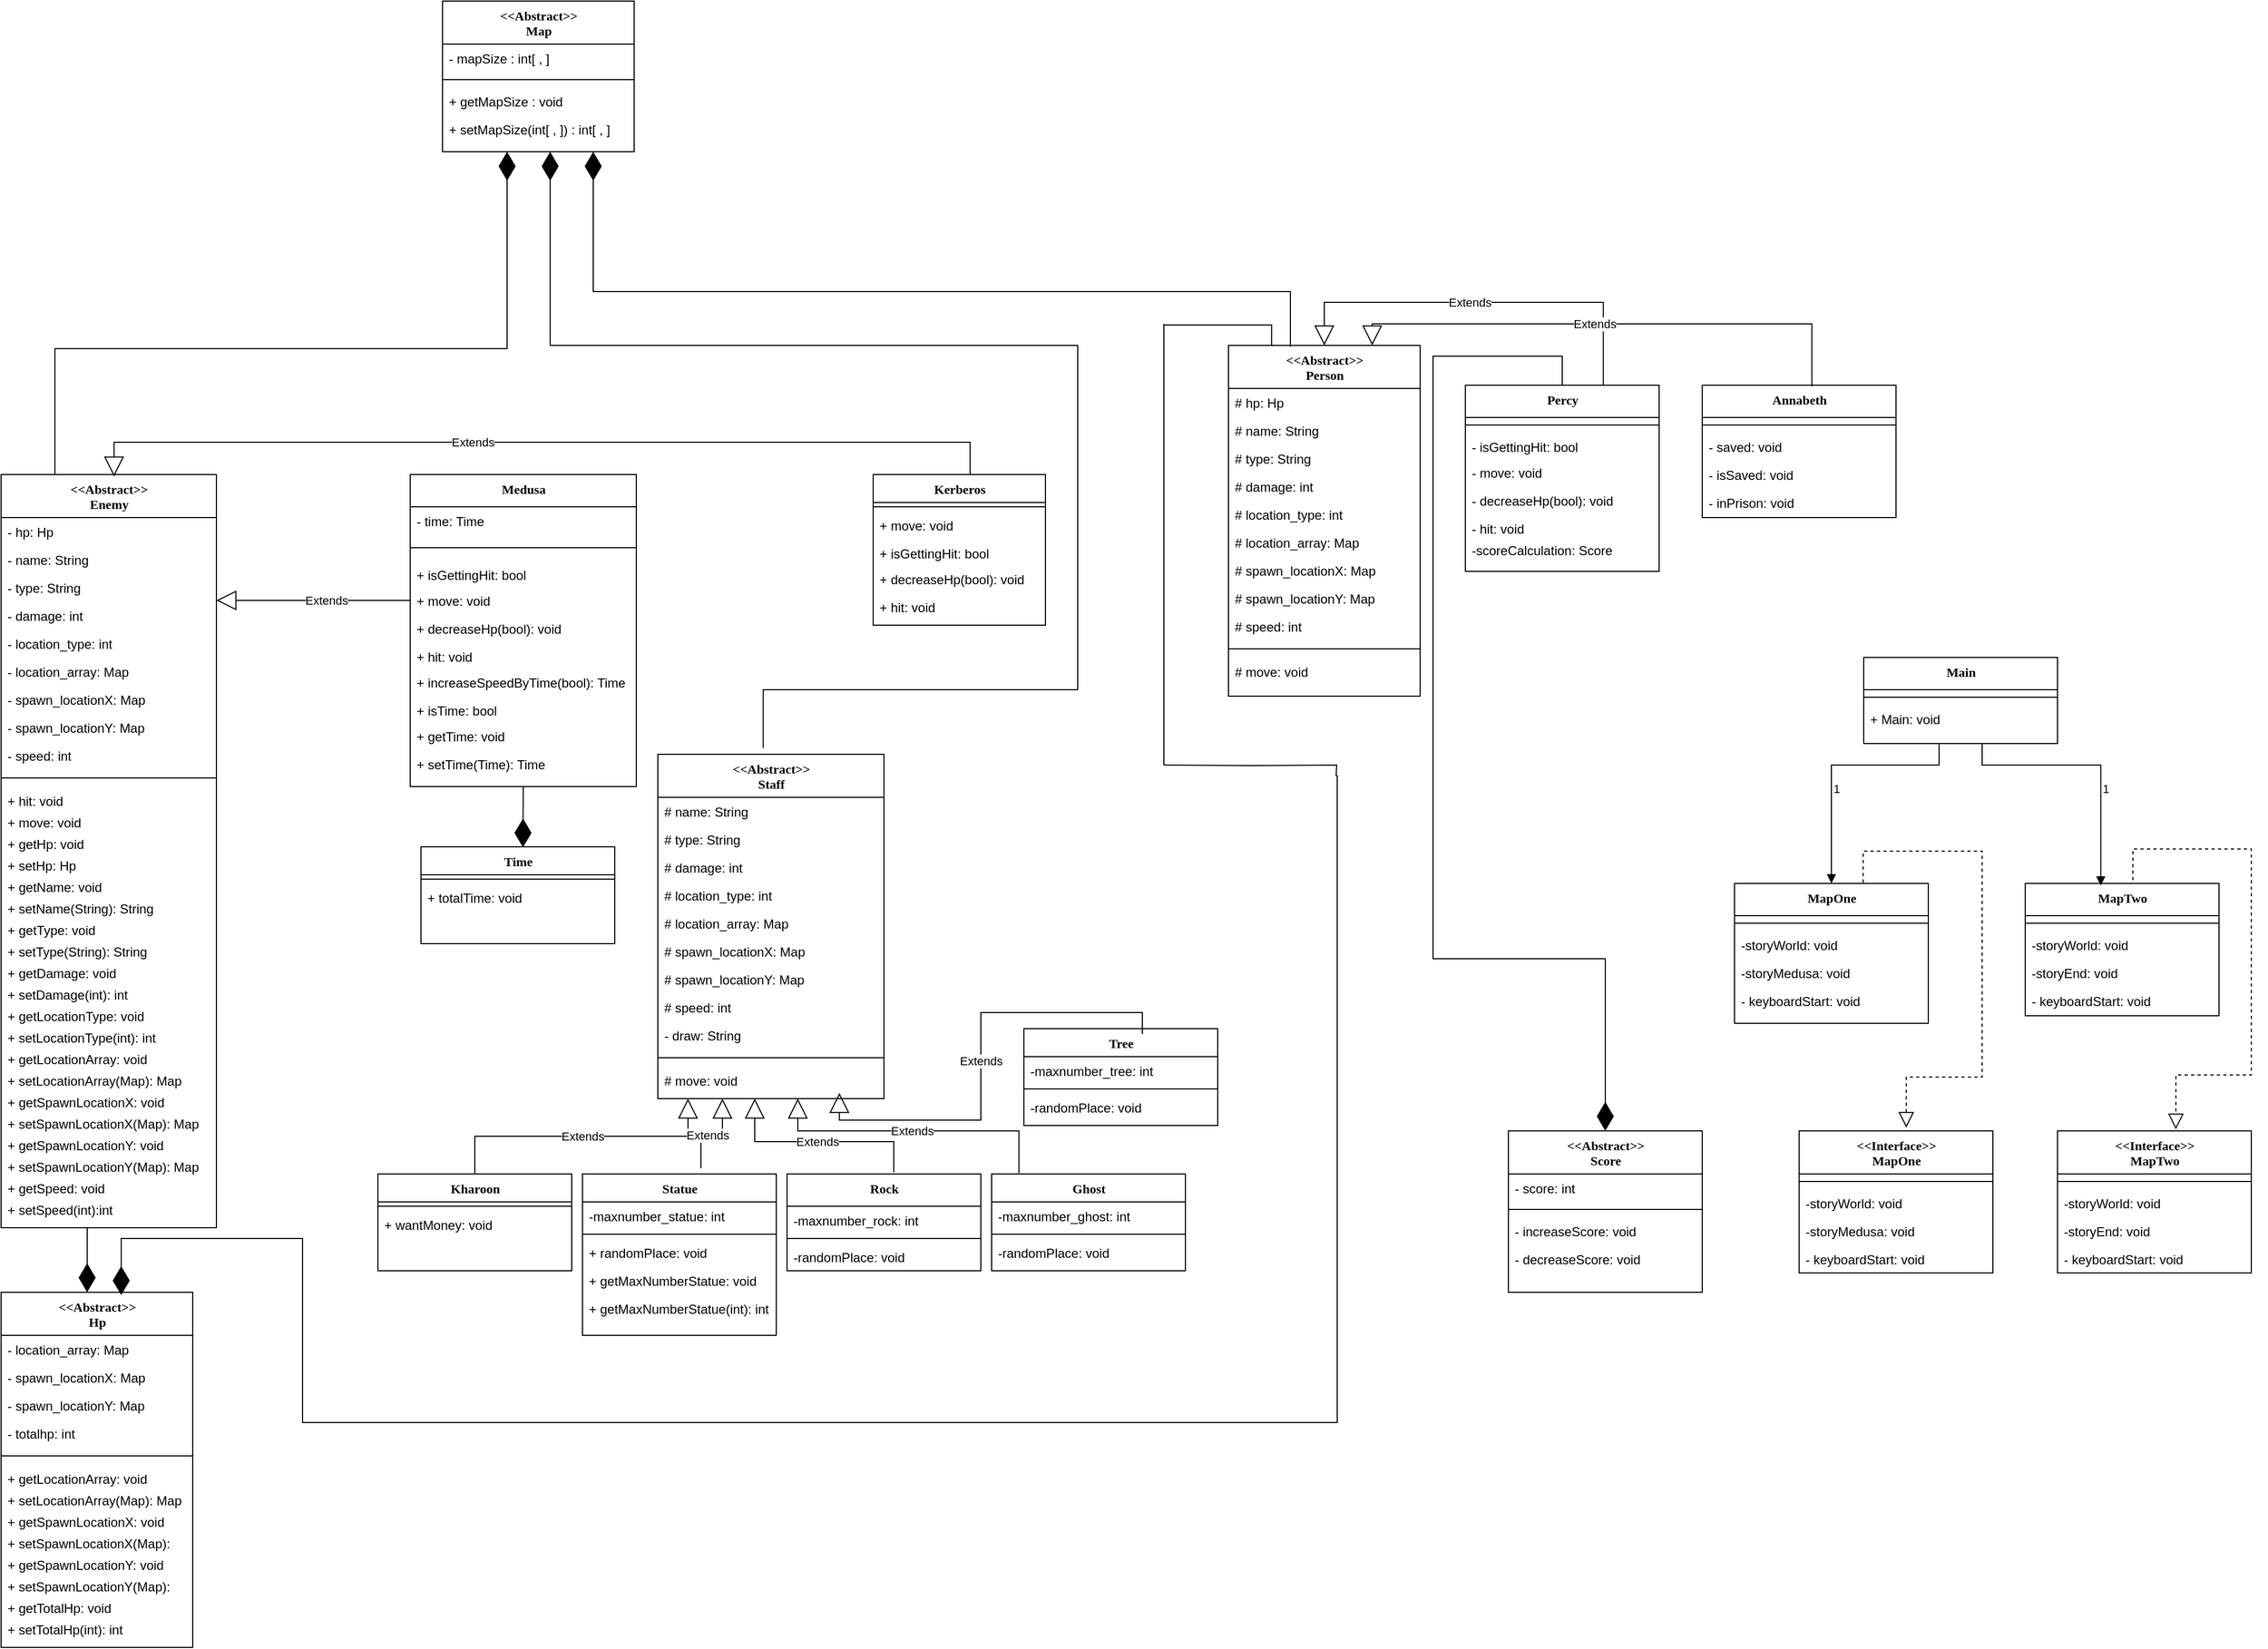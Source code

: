 <mxfile version="24.2.5" type="github">
  <diagram name="Page-1" id="9f46799a-70d6-7492-0946-bef42562c5a5">
    <mxGraphModel dx="984" dy="1510" grid="1" gridSize="10" guides="1" tooltips="1" connect="1" arrows="1" fold="1" page="1" pageScale="1" pageWidth="1100" pageHeight="850" background="none" math="0" shadow="0">
      <root>
        <mxCell id="0" />
        <mxCell id="1" parent="0" />
        <mxCell id="78961159f06e98e8-17" value="&amp;lt;&amp;lt;Abstract&amp;gt;&amp;gt;&lt;br&gt;Enemy" style="swimlane;html=1;fontStyle=1;align=center;verticalAlign=top;childLayout=stackLayout;horizontal=1;startSize=40;horizontalStack=0;resizeParent=1;resizeLast=0;collapsible=1;marginBottom=0;swimlaneFillColor=#ffffff;rounded=0;shadow=0;comic=0;labelBackgroundColor=none;strokeWidth=1;fillColor=none;fontFamily=Verdana;fontSize=12" parent="1" vertex="1">
          <mxGeometry x="40" y="-400" width="200" height="700" as="geometry">
            <mxRectangle x="40" y="-400" width="130" height="40" as="alternateBounds" />
          </mxGeometry>
        </mxCell>
        <mxCell id="78961159f06e98e8-21" value="- hp: Hp" style="text;html=1;strokeColor=none;fillColor=none;align=left;verticalAlign=top;spacingLeft=4;spacingRight=4;whiteSpace=wrap;overflow=hidden;rotatable=0;points=[[0,0.5],[1,0.5]];portConstraint=eastwest;" parent="78961159f06e98e8-17" vertex="1">
          <mxGeometry y="40" width="200" height="26" as="geometry" />
        </mxCell>
        <mxCell id="78961159f06e98e8-23" value="- name: String" style="text;html=1;strokeColor=none;fillColor=none;align=left;verticalAlign=top;spacingLeft=4;spacingRight=4;whiteSpace=wrap;overflow=hidden;rotatable=0;points=[[0,0.5],[1,0.5]];portConstraint=eastwest;" parent="78961159f06e98e8-17" vertex="1">
          <mxGeometry y="66" width="200" height="26" as="geometry" />
        </mxCell>
        <mxCell id="78961159f06e98e8-25" value="- type: String" style="text;html=1;strokeColor=none;fillColor=none;align=left;verticalAlign=top;spacingLeft=4;spacingRight=4;whiteSpace=wrap;overflow=hidden;rotatable=0;points=[[0,0.5],[1,0.5]];portConstraint=eastwest;" parent="78961159f06e98e8-17" vertex="1">
          <mxGeometry y="92" width="200" height="26" as="geometry" />
        </mxCell>
        <mxCell id="78961159f06e98e8-26" value="- damage: int" style="text;html=1;strokeColor=none;fillColor=none;align=left;verticalAlign=top;spacingLeft=4;spacingRight=4;whiteSpace=wrap;overflow=hidden;rotatable=0;points=[[0,0.5],[1,0.5]];portConstraint=eastwest;" parent="78961159f06e98e8-17" vertex="1">
          <mxGeometry y="118" width="200" height="26" as="geometry" />
        </mxCell>
        <mxCell id="78961159f06e98e8-24" value="- location_type: int&lt;div&gt;&lt;br&gt;&lt;/div&gt;" style="text;html=1;strokeColor=none;fillColor=none;align=left;verticalAlign=top;spacingLeft=4;spacingRight=4;whiteSpace=wrap;overflow=hidden;rotatable=0;points=[[0,0.5],[1,0.5]];portConstraint=eastwest;" parent="78961159f06e98e8-17" vertex="1">
          <mxGeometry y="144" width="200" height="26" as="geometry" />
        </mxCell>
        <mxCell id="qDR1dN11LgxM--blbOob-2" value="- location_array: Map&lt;div&gt;&lt;br&gt;&lt;/div&gt;" style="text;html=1;strokeColor=none;fillColor=none;align=left;verticalAlign=top;spacingLeft=4;spacingRight=4;whiteSpace=wrap;overflow=hidden;rotatable=0;points=[[0,0.5],[1,0.5]];portConstraint=eastwest;" parent="78961159f06e98e8-17" vertex="1">
          <mxGeometry y="170" width="200" height="26" as="geometry" />
        </mxCell>
        <mxCell id="qDR1dN11LgxM--blbOob-3" value="- spawn_locationX: Map&lt;div&gt;&lt;br&gt;&lt;/div&gt;" style="text;html=1;strokeColor=none;fillColor=none;align=left;verticalAlign=top;spacingLeft=4;spacingRight=4;whiteSpace=wrap;overflow=hidden;rotatable=0;points=[[0,0.5],[1,0.5]];portConstraint=eastwest;" parent="78961159f06e98e8-17" vertex="1">
          <mxGeometry y="196" width="200" height="26" as="geometry" />
        </mxCell>
        <mxCell id="qDR1dN11LgxM--blbOob-4" value="&lt;div&gt;- spawn_locationY: Map&lt;div&gt;&lt;br&gt;&lt;/div&gt;&lt;/div&gt;" style="text;html=1;strokeColor=none;fillColor=none;align=left;verticalAlign=top;spacingLeft=4;spacingRight=4;whiteSpace=wrap;overflow=hidden;rotatable=0;points=[[0,0.5],[1,0.5]];portConstraint=eastwest;" parent="78961159f06e98e8-17" vertex="1">
          <mxGeometry y="222" width="200" height="26" as="geometry" />
        </mxCell>
        <mxCell id="qDR1dN11LgxM--blbOob-5" value="&lt;div&gt;- speed: int&lt;/div&gt;&lt;div&gt;&lt;br&gt;&lt;div&gt;&lt;br&gt;&lt;/div&gt;&lt;/div&gt;" style="text;html=1;strokeColor=none;fillColor=none;align=left;verticalAlign=top;spacingLeft=4;spacingRight=4;whiteSpace=wrap;overflow=hidden;rotatable=0;points=[[0,0.5],[1,0.5]];portConstraint=eastwest;" parent="78961159f06e98e8-17" vertex="1">
          <mxGeometry y="248" width="200" height="26" as="geometry" />
        </mxCell>
        <mxCell id="78961159f06e98e8-19" value="" style="line;html=1;strokeWidth=1;fillColor=none;align=left;verticalAlign=middle;spacingTop=-1;spacingLeft=3;spacingRight=3;rotatable=0;labelPosition=right;points=[];portConstraint=eastwest;" parent="78961159f06e98e8-17" vertex="1">
          <mxGeometry y="274" width="200" height="16" as="geometry" />
        </mxCell>
        <mxCell id="78961159f06e98e8-20" value="+ hit: void" style="text;html=1;strokeColor=none;fillColor=none;align=left;verticalAlign=top;spacingLeft=4;spacingRight=4;whiteSpace=wrap;overflow=hidden;rotatable=0;points=[[0,0.5],[1,0.5]];portConstraint=eastwest;" parent="78961159f06e98e8-17" vertex="1">
          <mxGeometry y="290" width="200" height="20" as="geometry" />
        </mxCell>
        <mxCell id="78961159f06e98e8-27" value="+ move: void" style="text;html=1;strokeColor=none;fillColor=none;align=left;verticalAlign=top;spacingLeft=4;spacingRight=4;whiteSpace=wrap;overflow=hidden;rotatable=0;points=[[0,0.5],[1,0.5]];portConstraint=eastwest;" parent="78961159f06e98e8-17" vertex="1">
          <mxGeometry y="310" width="200" height="20" as="geometry" />
        </mxCell>
        <mxCell id="qDR1dN11LgxM--blbOob-1" style="edgeStyle=orthogonalEdgeStyle;rounded=0;orthogonalLoop=1;jettySize=auto;html=1;exitX=1;exitY=0.5;exitDx=0;exitDy=0;" parent="78961159f06e98e8-17" source="78961159f06e98e8-24" target="78961159f06e98e8-24" edge="1">
          <mxGeometry relative="1" as="geometry" />
        </mxCell>
        <mxCell id="jrWxWCdQOSVb__26DyWI-1" value="+ getHp: void" style="text;html=1;strokeColor=none;fillColor=none;align=left;verticalAlign=top;spacingLeft=4;spacingRight=4;whiteSpace=wrap;overflow=hidden;rotatable=0;points=[[0,0.5],[1,0.5]];portConstraint=eastwest;" parent="78961159f06e98e8-17" vertex="1">
          <mxGeometry y="330" width="200" height="20" as="geometry" />
        </mxCell>
        <mxCell id="jrWxWCdQOSVb__26DyWI-2" value="+ setHp: Hp" style="text;html=1;strokeColor=none;fillColor=none;align=left;verticalAlign=top;spacingLeft=4;spacingRight=4;whiteSpace=wrap;overflow=hidden;rotatable=0;points=[[0,0.5],[1,0.5]];portConstraint=eastwest;" parent="78961159f06e98e8-17" vertex="1">
          <mxGeometry y="350" width="200" height="20" as="geometry" />
        </mxCell>
        <mxCell id="jrWxWCdQOSVb__26DyWI-3" value="+ getName: void" style="text;html=1;strokeColor=none;fillColor=none;align=left;verticalAlign=top;spacingLeft=4;spacingRight=4;whiteSpace=wrap;overflow=hidden;rotatable=0;points=[[0,0.5],[1,0.5]];portConstraint=eastwest;" parent="78961159f06e98e8-17" vertex="1">
          <mxGeometry y="370" width="200" height="20" as="geometry" />
        </mxCell>
        <mxCell id="jrWxWCdQOSVb__26DyWI-4" value="+ setName(String): String" style="text;html=1;strokeColor=none;fillColor=none;align=left;verticalAlign=top;spacingLeft=4;spacingRight=4;whiteSpace=wrap;overflow=hidden;rotatable=0;points=[[0,0.5],[1,0.5]];portConstraint=eastwest;" parent="78961159f06e98e8-17" vertex="1">
          <mxGeometry y="390" width="200" height="20" as="geometry" />
        </mxCell>
        <mxCell id="jrWxWCdQOSVb__26DyWI-5" value="+ getType: void" style="text;html=1;strokeColor=none;fillColor=none;align=left;verticalAlign=top;spacingLeft=4;spacingRight=4;whiteSpace=wrap;overflow=hidden;rotatable=0;points=[[0,0.5],[1,0.5]];portConstraint=eastwest;" parent="78961159f06e98e8-17" vertex="1">
          <mxGeometry y="410" width="200" height="20" as="geometry" />
        </mxCell>
        <mxCell id="jrWxWCdQOSVb__26DyWI-6" value="+ setType(String): String" style="text;html=1;strokeColor=none;fillColor=none;align=left;verticalAlign=top;spacingLeft=4;spacingRight=4;whiteSpace=wrap;overflow=hidden;rotatable=0;points=[[0,0.5],[1,0.5]];portConstraint=eastwest;" parent="78961159f06e98e8-17" vertex="1">
          <mxGeometry y="430" width="200" height="20" as="geometry" />
        </mxCell>
        <mxCell id="jrWxWCdQOSVb__26DyWI-7" value="+ getDamage: void" style="text;html=1;strokeColor=none;fillColor=none;align=left;verticalAlign=top;spacingLeft=4;spacingRight=4;whiteSpace=wrap;overflow=hidden;rotatable=0;points=[[0,0.5],[1,0.5]];portConstraint=eastwest;" parent="78961159f06e98e8-17" vertex="1">
          <mxGeometry y="450" width="200" height="20" as="geometry" />
        </mxCell>
        <mxCell id="jrWxWCdQOSVb__26DyWI-8" value="+ setDamage(int): int" style="text;html=1;strokeColor=none;fillColor=none;align=left;verticalAlign=top;spacingLeft=4;spacingRight=4;whiteSpace=wrap;overflow=hidden;rotatable=0;points=[[0,0.5],[1,0.5]];portConstraint=eastwest;" parent="78961159f06e98e8-17" vertex="1">
          <mxGeometry y="470" width="200" height="20" as="geometry" />
        </mxCell>
        <mxCell id="jrWxWCdQOSVb__26DyWI-9" value="+ getLocationType: void" style="text;html=1;strokeColor=none;fillColor=none;align=left;verticalAlign=top;spacingLeft=4;spacingRight=4;whiteSpace=wrap;overflow=hidden;rotatable=0;points=[[0,0.5],[1,0.5]];portConstraint=eastwest;" parent="78961159f06e98e8-17" vertex="1">
          <mxGeometry y="490" width="200" height="20" as="geometry" />
        </mxCell>
        <mxCell id="jrWxWCdQOSVb__26DyWI-10" value="+ setLocationType(int): int" style="text;html=1;strokeColor=none;fillColor=none;align=left;verticalAlign=top;spacingLeft=4;spacingRight=4;whiteSpace=wrap;overflow=hidden;rotatable=0;points=[[0,0.5],[1,0.5]];portConstraint=eastwest;" parent="78961159f06e98e8-17" vertex="1">
          <mxGeometry y="510" width="200" height="20" as="geometry" />
        </mxCell>
        <mxCell id="jrWxWCdQOSVb__26DyWI-11" value="+ getLocationArray: void" style="text;html=1;strokeColor=none;fillColor=none;align=left;verticalAlign=top;spacingLeft=4;spacingRight=4;whiteSpace=wrap;overflow=hidden;rotatable=0;points=[[0,0.5],[1,0.5]];portConstraint=eastwest;" parent="78961159f06e98e8-17" vertex="1">
          <mxGeometry y="530" width="200" height="20" as="geometry" />
        </mxCell>
        <mxCell id="jrWxWCdQOSVb__26DyWI-12" value="+ setLocationArray(Map): Map" style="text;html=1;strokeColor=none;fillColor=none;align=left;verticalAlign=top;spacingLeft=4;spacingRight=4;whiteSpace=wrap;overflow=hidden;rotatable=0;points=[[0,0.5],[1,0.5]];portConstraint=eastwest;" parent="78961159f06e98e8-17" vertex="1">
          <mxGeometry y="550" width="200" height="20" as="geometry" />
        </mxCell>
        <mxCell id="jrWxWCdQOSVb__26DyWI-13" value="+ getSpawnLocationX: void" style="text;html=1;strokeColor=none;fillColor=none;align=left;verticalAlign=top;spacingLeft=4;spacingRight=4;whiteSpace=wrap;overflow=hidden;rotatable=0;points=[[0,0.5],[1,0.5]];portConstraint=eastwest;" parent="78961159f06e98e8-17" vertex="1">
          <mxGeometry y="570" width="200" height="20" as="geometry" />
        </mxCell>
        <mxCell id="jrWxWCdQOSVb__26DyWI-14" value="+ setSpawnLocationX(Map): Map" style="text;html=1;strokeColor=none;fillColor=none;align=left;verticalAlign=top;spacingLeft=4;spacingRight=4;whiteSpace=wrap;overflow=hidden;rotatable=0;points=[[0,0.5],[1,0.5]];portConstraint=eastwest;" parent="78961159f06e98e8-17" vertex="1">
          <mxGeometry y="590" width="200" height="20" as="geometry" />
        </mxCell>
        <mxCell id="jrWxWCdQOSVb__26DyWI-15" value="+ getSpawnLocationY: void" style="text;html=1;strokeColor=none;fillColor=none;align=left;verticalAlign=top;spacingLeft=4;spacingRight=4;whiteSpace=wrap;overflow=hidden;rotatable=0;points=[[0,0.5],[1,0.5]];portConstraint=eastwest;" parent="78961159f06e98e8-17" vertex="1">
          <mxGeometry y="610" width="200" height="20" as="geometry" />
        </mxCell>
        <mxCell id="jrWxWCdQOSVb__26DyWI-16" value="+ setSpawnLocationY(Map): Map" style="text;html=1;strokeColor=none;fillColor=none;align=left;verticalAlign=top;spacingLeft=4;spacingRight=4;whiteSpace=wrap;overflow=hidden;rotatable=0;points=[[0,0.5],[1,0.5]];portConstraint=eastwest;" parent="78961159f06e98e8-17" vertex="1">
          <mxGeometry y="630" width="200" height="20" as="geometry" />
        </mxCell>
        <mxCell id="jrWxWCdQOSVb__26DyWI-17" value="+ getSpeed: void" style="text;html=1;strokeColor=none;fillColor=none;align=left;verticalAlign=top;spacingLeft=4;spacingRight=4;whiteSpace=wrap;overflow=hidden;rotatable=0;points=[[0,0.5],[1,0.5]];portConstraint=eastwest;" parent="78961159f06e98e8-17" vertex="1">
          <mxGeometry y="650" width="200" height="20" as="geometry" />
        </mxCell>
        <mxCell id="jrWxWCdQOSVb__26DyWI-18" value="+ setSpeed(int):int&amp;nbsp;" style="text;html=1;strokeColor=none;fillColor=none;align=left;verticalAlign=top;spacingLeft=4;spacingRight=4;whiteSpace=wrap;overflow=hidden;rotatable=0;points=[[0,0.5],[1,0.5]];portConstraint=eastwest;" parent="78961159f06e98e8-17" vertex="1">
          <mxGeometry y="670" width="200" height="20" as="geometry" />
        </mxCell>
        <mxCell id="78961159f06e98e8-30" value="Medusa" style="swimlane;html=1;fontStyle=1;align=center;verticalAlign=top;childLayout=stackLayout;horizontal=1;startSize=30;horizontalStack=0;resizeParent=1;resizeLast=0;collapsible=1;marginBottom=0;swimlaneFillColor=#ffffff;rounded=0;shadow=0;comic=0;labelBackgroundColor=none;strokeWidth=1;fillColor=none;fontFamily=Verdana;fontSize=12" parent="1" vertex="1">
          <mxGeometry x="420" y="-400" width="210" height="290" as="geometry">
            <mxRectangle x="420" y="-400" width="90" height="30" as="alternateBounds" />
          </mxGeometry>
        </mxCell>
        <mxCell id="qDR1dN11LgxM--blbOob-23" value="- time: Time" style="text;html=1;strokeColor=none;fillColor=none;align=left;verticalAlign=top;spacingLeft=4;spacingRight=4;whiteSpace=wrap;overflow=hidden;rotatable=0;points=[[0,0.5],[1,0.5]];portConstraint=eastwest;" parent="78961159f06e98e8-30" vertex="1">
          <mxGeometry y="30" width="210" height="26" as="geometry" />
        </mxCell>
        <mxCell id="78961159f06e98e8-38" value="" style="line;html=1;strokeWidth=1;fillColor=none;align=left;verticalAlign=middle;spacingTop=-1;spacingLeft=3;spacingRight=3;rotatable=0;labelPosition=right;points=[];portConstraint=eastwest;" parent="78961159f06e98e8-30" vertex="1">
          <mxGeometry y="56" width="210" height="24" as="geometry" />
        </mxCell>
        <mxCell id="78961159f06e98e8-42" value="+ isGettingHit: bool" style="text;html=1;strokeColor=none;fillColor=none;align=left;verticalAlign=top;spacingLeft=4;spacingRight=4;whiteSpace=wrap;overflow=hidden;rotatable=0;points=[[0,0.5],[1,0.5]];portConstraint=eastwest;" parent="78961159f06e98e8-30" vertex="1">
          <mxGeometry y="80" width="210" height="24" as="geometry" />
        </mxCell>
        <mxCell id="qDR1dN11LgxM--blbOob-9" value="+&amp;nbsp;move: void" style="text;html=1;strokeColor=none;fillColor=none;align=left;verticalAlign=top;spacingLeft=4;spacingRight=4;whiteSpace=wrap;overflow=hidden;rotatable=0;points=[[0,0.5],[1,0.5]];portConstraint=eastwest;" parent="78961159f06e98e8-30" vertex="1">
          <mxGeometry y="104" width="210" height="26" as="geometry" />
        </mxCell>
        <mxCell id="78961159f06e98e8-40" value="+ decreaseHp(bool): void" style="text;html=1;strokeColor=none;fillColor=none;align=left;verticalAlign=top;spacingLeft=4;spacingRight=4;whiteSpace=wrap;overflow=hidden;rotatable=0;points=[[0,0.5],[1,0.5]];portConstraint=eastwest;" parent="78961159f06e98e8-30" vertex="1">
          <mxGeometry y="130" width="210" height="26" as="geometry" />
        </mxCell>
        <mxCell id="78961159f06e98e8-39" value="+ hit: void" style="text;html=1;strokeColor=none;fillColor=none;align=left;verticalAlign=top;spacingLeft=4;spacingRight=4;whiteSpace=wrap;overflow=hidden;rotatable=0;points=[[0,0.5],[1,0.5]];portConstraint=eastwest;" parent="78961159f06e98e8-30" vertex="1">
          <mxGeometry y="156" width="210" height="24" as="geometry" />
        </mxCell>
        <mxCell id="qDR1dN11LgxM--blbOob-24" value="+ increaseSpeedByTime(bool): Time" style="text;html=1;strokeColor=none;fillColor=none;align=left;verticalAlign=top;spacingLeft=4;spacingRight=4;whiteSpace=wrap;overflow=hidden;rotatable=0;points=[[0,0.5],[1,0.5]];portConstraint=eastwest;" parent="78961159f06e98e8-30" vertex="1">
          <mxGeometry y="180" width="210" height="26" as="geometry" />
        </mxCell>
        <mxCell id="qDR1dN11LgxM--blbOob-161" value="+ isTime: bool" style="text;html=1;strokeColor=none;fillColor=none;align=left;verticalAlign=top;spacingLeft=4;spacingRight=4;whiteSpace=wrap;overflow=hidden;rotatable=0;points=[[0,0.5],[1,0.5]];portConstraint=eastwest;" parent="78961159f06e98e8-30" vertex="1">
          <mxGeometry y="206" width="210" height="24" as="geometry" />
        </mxCell>
        <mxCell id="jrWxWCdQOSVb__26DyWI-21" value="+ getTime: void" style="text;html=1;strokeColor=none;fillColor=none;align=left;verticalAlign=top;spacingLeft=4;spacingRight=4;whiteSpace=wrap;overflow=hidden;rotatable=0;points=[[0,0.5],[1,0.5]];portConstraint=eastwest;" parent="78961159f06e98e8-30" vertex="1">
          <mxGeometry y="230" width="210" height="26" as="geometry" />
        </mxCell>
        <mxCell id="jrWxWCdQOSVb__26DyWI-22" value="+ setTime(Time): Time" style="text;html=1;strokeColor=none;fillColor=none;align=left;verticalAlign=top;spacingLeft=4;spacingRight=4;whiteSpace=wrap;overflow=hidden;rotatable=0;points=[[0,0.5],[1,0.5]];portConstraint=eastwest;" parent="78961159f06e98e8-30" vertex="1">
          <mxGeometry y="256" width="210" height="26" as="geometry" />
        </mxCell>
        <mxCell id="78961159f06e98e8-43" value="Kerberos" style="swimlane;html=1;fontStyle=1;align=center;verticalAlign=top;childLayout=stackLayout;horizontal=1;startSize=26;horizontalStack=0;resizeParent=1;resizeLast=0;collapsible=1;marginBottom=0;swimlaneFillColor=#ffffff;rounded=0;shadow=0;comic=0;labelBackgroundColor=none;strokeWidth=1;fillColor=none;fontFamily=Verdana;fontSize=12" parent="1" vertex="1">
          <mxGeometry x="850" y="-400" width="160" height="140" as="geometry" />
        </mxCell>
        <mxCell id="78961159f06e98e8-51" value="" style="line;html=1;strokeWidth=1;fillColor=none;align=left;verticalAlign=middle;spacingTop=-1;spacingLeft=3;spacingRight=3;rotatable=0;labelPosition=right;points=[];portConstraint=eastwest;" parent="78961159f06e98e8-43" vertex="1">
          <mxGeometry y="26" width="160" height="8" as="geometry" />
        </mxCell>
        <mxCell id="qDR1dN11LgxM--blbOob-25" value="+ move: void" style="text;html=1;strokeColor=none;fillColor=none;align=left;verticalAlign=top;spacingLeft=4;spacingRight=4;whiteSpace=wrap;overflow=hidden;rotatable=0;points=[[0,0.5],[1,0.5]];portConstraint=eastwest;" parent="78961159f06e98e8-43" vertex="1">
          <mxGeometry y="34" width="160" height="26" as="geometry" />
        </mxCell>
        <mxCell id="qDR1dN11LgxM--blbOob-26" value="+ isGettingHit: bool" style="text;html=1;strokeColor=none;fillColor=none;align=left;verticalAlign=top;spacingLeft=4;spacingRight=4;whiteSpace=wrap;overflow=hidden;rotatable=0;points=[[0,0.5],[1,0.5]];portConstraint=eastwest;" parent="78961159f06e98e8-43" vertex="1">
          <mxGeometry y="60" width="160" height="24" as="geometry" />
        </mxCell>
        <mxCell id="qDR1dN11LgxM--blbOob-27" value="+ decreaseHp(bool): void" style="text;html=1;strokeColor=none;fillColor=none;align=left;verticalAlign=top;spacingLeft=4;spacingRight=4;whiteSpace=wrap;overflow=hidden;rotatable=0;points=[[0,0.5],[1,0.5]];portConstraint=eastwest;" parent="78961159f06e98e8-43" vertex="1">
          <mxGeometry y="84" width="160" height="26" as="geometry" />
        </mxCell>
        <mxCell id="qDR1dN11LgxM--blbOob-28" value="+ hit: void" style="text;html=1;strokeColor=none;fillColor=none;align=left;verticalAlign=top;spacingLeft=4;spacingRight=4;whiteSpace=wrap;overflow=hidden;rotatable=0;points=[[0,0.5],[1,0.5]];portConstraint=eastwest;" parent="78961159f06e98e8-43" vertex="1">
          <mxGeometry y="110" width="160" height="24" as="geometry" />
        </mxCell>
        <mxCell id="78961159f06e98e8-95" value="&amp;lt;&amp;lt;Abstract&amp;gt;&amp;gt;&lt;br&gt;Staff" style="swimlane;html=1;fontStyle=1;align=center;verticalAlign=top;childLayout=stackLayout;horizontal=1;startSize=40;horizontalStack=0;resizeParent=1;resizeLast=0;collapsible=1;marginBottom=0;swimlaneFillColor=#ffffff;rounded=0;shadow=0;comic=0;labelBackgroundColor=none;strokeWidth=1;fillColor=none;fontFamily=Verdana;fontSize=12" parent="1" vertex="1">
          <mxGeometry x="650" y="-140" width="210" height="320" as="geometry" />
        </mxCell>
        <mxCell id="78961159f06e98e8-97" value="# name: String" style="text;html=1;strokeColor=none;fillColor=none;align=left;verticalAlign=top;spacingLeft=4;spacingRight=4;whiteSpace=wrap;overflow=hidden;rotatable=0;points=[[0,0.5],[1,0.5]];portConstraint=eastwest;" parent="78961159f06e98e8-95" vertex="1">
          <mxGeometry y="40" width="210" height="26" as="geometry" />
        </mxCell>
        <mxCell id="78961159f06e98e8-98" value="# type: String" style="text;html=1;strokeColor=none;fillColor=none;align=left;verticalAlign=top;spacingLeft=4;spacingRight=4;whiteSpace=wrap;overflow=hidden;rotatable=0;points=[[0,0.5],[1,0.5]];portConstraint=eastwest;" parent="78961159f06e98e8-95" vertex="1">
          <mxGeometry y="66" width="210" height="26" as="geometry" />
        </mxCell>
        <mxCell id="78961159f06e98e8-102" value="# damage: int&lt;div&gt;&lt;br/&gt;&lt;/div&gt;" style="text;html=1;strokeColor=none;fillColor=none;align=left;verticalAlign=top;spacingLeft=4;spacingRight=4;whiteSpace=wrap;overflow=hidden;rotatable=0;points=[[0,0.5],[1,0.5]];portConstraint=eastwest;" parent="78961159f06e98e8-95" vertex="1">
          <mxGeometry y="92" width="210" height="26" as="geometry" />
        </mxCell>
        <mxCell id="qDR1dN11LgxM--blbOob-32" value="&lt;div&gt;# location_type: int&lt;div&gt;&lt;br&gt;&lt;/div&gt;&lt;/div&gt;" style="text;html=1;strokeColor=none;fillColor=none;align=left;verticalAlign=top;spacingLeft=4;spacingRight=4;whiteSpace=wrap;overflow=hidden;rotatable=0;points=[[0,0.5],[1,0.5]];portConstraint=eastwest;" parent="78961159f06e98e8-95" vertex="1">
          <mxGeometry y="118" width="210" height="26" as="geometry" />
        </mxCell>
        <mxCell id="qDR1dN11LgxM--blbOob-33" value="# location_array: Map&lt;div&gt;&lt;br&gt;&lt;/div&gt;" style="text;html=1;strokeColor=none;fillColor=none;align=left;verticalAlign=top;spacingLeft=4;spacingRight=4;whiteSpace=wrap;overflow=hidden;rotatable=0;points=[[0,0.5],[1,0.5]];portConstraint=eastwest;" parent="78961159f06e98e8-95" vertex="1">
          <mxGeometry y="144" width="210" height="26" as="geometry" />
        </mxCell>
        <mxCell id="qDR1dN11LgxM--blbOob-34" value="# spawn_locationX: Map&lt;div&gt;&lt;br&gt;&lt;/div&gt;" style="text;html=1;strokeColor=none;fillColor=none;align=left;verticalAlign=top;spacingLeft=4;spacingRight=4;whiteSpace=wrap;overflow=hidden;rotatable=0;points=[[0,0.5],[1,0.5]];portConstraint=eastwest;" parent="78961159f06e98e8-95" vertex="1">
          <mxGeometry y="170" width="210" height="26" as="geometry" />
        </mxCell>
        <mxCell id="qDR1dN11LgxM--blbOob-35" value="&lt;div&gt;# spawn_locationY: Map&lt;div&gt;&lt;br&gt;&lt;/div&gt;&lt;/div&gt;" style="text;html=1;strokeColor=none;fillColor=none;align=left;verticalAlign=top;spacingLeft=4;spacingRight=4;whiteSpace=wrap;overflow=hidden;rotatable=0;points=[[0,0.5],[1,0.5]];portConstraint=eastwest;" parent="78961159f06e98e8-95" vertex="1">
          <mxGeometry y="196" width="210" height="26" as="geometry" />
        </mxCell>
        <mxCell id="qDR1dN11LgxM--blbOob-31" value="# speed: int&lt;div&gt;&lt;br&gt;&lt;/div&gt;" style="text;html=1;strokeColor=none;fillColor=none;align=left;verticalAlign=top;spacingLeft=4;spacingRight=4;whiteSpace=wrap;overflow=hidden;rotatable=0;points=[[0,0.5],[1,0.5]];portConstraint=eastwest;" parent="78961159f06e98e8-95" vertex="1">
          <mxGeometry y="222" width="210" height="26" as="geometry" />
        </mxCell>
        <mxCell id="qDR1dN11LgxM--blbOob-84" value="- draw: String" style="text;html=1;strokeColor=none;fillColor=none;align=left;verticalAlign=top;spacingLeft=4;spacingRight=4;whiteSpace=wrap;overflow=hidden;rotatable=0;points=[[0,0.5],[1,0.5]];portConstraint=eastwest;" parent="78961159f06e98e8-95" vertex="1">
          <mxGeometry y="248" width="210" height="26" as="geometry" />
        </mxCell>
        <mxCell id="78961159f06e98e8-103" value="" style="line;html=1;strokeWidth=1;fillColor=none;align=left;verticalAlign=middle;spacingTop=-1;spacingLeft=3;spacingRight=3;rotatable=0;labelPosition=right;points=[];portConstraint=eastwest;" parent="78961159f06e98e8-95" vertex="1">
          <mxGeometry y="274" width="210" height="16" as="geometry" />
        </mxCell>
        <mxCell id="qDR1dN11LgxM--blbOob-36" value="# move: void" style="text;html=1;strokeColor=none;fillColor=none;align=left;verticalAlign=top;spacingLeft=4;spacingRight=4;whiteSpace=wrap;overflow=hidden;rotatable=0;points=[[0,0.5],[1,0.5]];portConstraint=eastwest;" parent="78961159f06e98e8-95" vertex="1">
          <mxGeometry y="290" width="210" height="20" as="geometry" />
        </mxCell>
        <mxCell id="78961159f06e98e8-108" value="Rock" style="swimlane;html=1;fontStyle=1;align=center;verticalAlign=top;childLayout=stackLayout;horizontal=1;startSize=30;horizontalStack=0;resizeParent=1;resizeLast=0;collapsible=1;marginBottom=0;swimlaneFillColor=#ffffff;rounded=0;shadow=0;comic=0;labelBackgroundColor=none;strokeWidth=1;fillColor=none;fontFamily=Verdana;fontSize=12" parent="1" vertex="1">
          <mxGeometry x="770" y="250" width="180" height="90" as="geometry" />
        </mxCell>
        <mxCell id="qDR1dN11LgxM--blbOob-78" value="-maxnumber_rock: int" style="text;html=1;strokeColor=none;fillColor=none;align=left;verticalAlign=top;spacingLeft=4;spacingRight=4;whiteSpace=wrap;overflow=hidden;rotatable=0;points=[[0,0.5],[1,0.5]];portConstraint=eastwest;" parent="78961159f06e98e8-108" vertex="1">
          <mxGeometry y="30" width="180" height="26" as="geometry" />
        </mxCell>
        <mxCell id="78961159f06e98e8-116" value="" style="line;html=1;strokeWidth=1;fillColor=none;align=left;verticalAlign=middle;spacingTop=-1;spacingLeft=3;spacingRight=3;rotatable=0;labelPosition=right;points=[];portConstraint=eastwest;" parent="78961159f06e98e8-108" vertex="1">
          <mxGeometry y="56" width="180" height="8" as="geometry" />
        </mxCell>
        <mxCell id="qDR1dN11LgxM--blbOob-102" value="-randomPlace: void" style="text;html=1;strokeColor=none;fillColor=none;align=left;verticalAlign=top;spacingLeft=4;spacingRight=4;whiteSpace=wrap;overflow=hidden;rotatable=0;points=[[0,0.5],[1,0.5]];portConstraint=eastwest;" parent="78961159f06e98e8-108" vertex="1">
          <mxGeometry y="64" width="180" height="26" as="geometry" />
        </mxCell>
        <mxCell id="qDR1dN11LgxM--blbOob-18" value="Extends" style="endArrow=block;endSize=16;endFill=0;html=1;rounded=0;exitX=0;exitY=0.5;exitDx=0;exitDy=0;" parent="1" source="qDR1dN11LgxM--blbOob-9" edge="1">
          <mxGeometry x="-0.133" width="160" relative="1" as="geometry">
            <mxPoint x="430" y="40" as="sourcePoint" />
            <mxPoint x="240" y="-283" as="targetPoint" />
            <Array as="points">
              <mxPoint x="330" y="-283" />
            </Array>
            <mxPoint as="offset" />
          </mxGeometry>
        </mxCell>
        <mxCell id="qDR1dN11LgxM--blbOob-30" value="Extends" style="endArrow=block;endSize=16;endFill=0;html=1;rounded=0;entryX=0.5;entryY=0;entryDx=0;entryDy=0;edgeStyle=elbowEdgeStyle;elbow=vertical;exitX=0.463;exitY=-0.011;exitDx=0;exitDy=0;exitPerimeter=0;" parent="1" edge="1">
          <mxGeometry x="0.148" width="160" relative="1" as="geometry">
            <mxPoint x="940.0" y="-399.997" as="sourcePoint" />
            <mxPoint x="144.92" y="-398.16" as="targetPoint" />
            <Array as="points">
              <mxPoint x="550" y="-430" />
            </Array>
            <mxPoint as="offset" />
          </mxGeometry>
        </mxCell>
        <mxCell id="qDR1dN11LgxM--blbOob-37" value="Statue" style="swimlane;html=1;fontStyle=1;align=center;verticalAlign=top;childLayout=stackLayout;horizontal=1;startSize=26;horizontalStack=0;resizeParent=1;resizeLast=0;collapsible=1;marginBottom=0;swimlaneFillColor=#ffffff;rounded=0;shadow=0;comic=0;labelBackgroundColor=none;strokeWidth=1;fillColor=none;fontFamily=Verdana;fontSize=12" parent="1" vertex="1">
          <mxGeometry x="580" y="250" width="180" height="150" as="geometry" />
        </mxCell>
        <mxCell id="qDR1dN11LgxM--blbOob-77" value="-maxnumber_statue: int" style="text;html=1;strokeColor=none;fillColor=none;align=left;verticalAlign=top;spacingLeft=4;spacingRight=4;whiteSpace=wrap;overflow=hidden;rotatable=0;points=[[0,0.5],[1,0.5]];portConstraint=eastwest;" parent="qDR1dN11LgxM--blbOob-37" vertex="1">
          <mxGeometry y="26" width="180" height="26" as="geometry" />
        </mxCell>
        <mxCell id="qDR1dN11LgxM--blbOob-40" value="" style="line;html=1;strokeWidth=1;fillColor=none;align=left;verticalAlign=middle;spacingTop=-1;spacingLeft=3;spacingRight=3;rotatable=0;labelPosition=right;points=[];portConstraint=eastwest;" parent="qDR1dN11LgxM--blbOob-37" vertex="1">
          <mxGeometry y="52" width="180" height="8" as="geometry" />
        </mxCell>
        <mxCell id="qDR1dN11LgxM--blbOob-104" value="+ randomPlace: void" style="text;html=1;strokeColor=none;fillColor=none;align=left;verticalAlign=top;spacingLeft=4;spacingRight=4;whiteSpace=wrap;overflow=hidden;rotatable=0;points=[[0,0.5],[1,0.5]];portConstraint=eastwest;" parent="qDR1dN11LgxM--blbOob-37" vertex="1">
          <mxGeometry y="60" width="180" height="26" as="geometry" />
        </mxCell>
        <mxCell id="jrWxWCdQOSVb__26DyWI-31" value="+ getMaxNumberStatue: void" style="text;html=1;strokeColor=none;fillColor=none;align=left;verticalAlign=top;spacingLeft=4;spacingRight=4;whiteSpace=wrap;overflow=hidden;rotatable=0;points=[[0,0.5],[1,0.5]];portConstraint=eastwest;" parent="qDR1dN11LgxM--blbOob-37" vertex="1">
          <mxGeometry y="86" width="180" height="26" as="geometry" />
        </mxCell>
        <mxCell id="jrWxWCdQOSVb__26DyWI-32" value="+ getMaxNumberStatue(int): int" style="text;html=1;strokeColor=none;fillColor=none;align=left;verticalAlign=top;spacingLeft=4;spacingRight=4;whiteSpace=wrap;overflow=hidden;rotatable=0;points=[[0,0.5],[1,0.5]];portConstraint=eastwest;" parent="qDR1dN11LgxM--blbOob-37" vertex="1">
          <mxGeometry y="112" width="180" height="26" as="geometry" />
        </mxCell>
        <mxCell id="qDR1dN11LgxM--blbOob-44" value="Kharoon" style="swimlane;html=1;fontStyle=1;align=center;verticalAlign=top;childLayout=stackLayout;horizontal=1;startSize=26;horizontalStack=0;resizeParent=1;resizeLast=0;collapsible=1;marginBottom=0;swimlaneFillColor=#ffffff;rounded=0;shadow=0;comic=0;labelBackgroundColor=none;strokeWidth=1;fillColor=none;fontFamily=Verdana;fontSize=12" parent="1" vertex="1">
          <mxGeometry x="390" y="250" width="180" height="90" as="geometry" />
        </mxCell>
        <mxCell id="qDR1dN11LgxM--blbOob-47" value="" style="line;html=1;strokeWidth=1;fillColor=none;align=left;verticalAlign=middle;spacingTop=-1;spacingLeft=3;spacingRight=3;rotatable=0;labelPosition=right;points=[];portConstraint=eastwest;" parent="qDR1dN11LgxM--blbOob-44" vertex="1">
          <mxGeometry y="26" width="180" height="8" as="geometry" />
        </mxCell>
        <mxCell id="qDR1dN11LgxM--blbOob-83" value="+ wantMoney: void" style="text;html=1;strokeColor=none;fillColor=none;align=left;verticalAlign=top;spacingLeft=4;spacingRight=4;whiteSpace=wrap;overflow=hidden;rotatable=0;points=[[0,0.5],[1,0.5]];portConstraint=eastwest;" parent="qDR1dN11LgxM--blbOob-44" vertex="1">
          <mxGeometry y="34" width="180" height="26" as="geometry" />
        </mxCell>
        <mxCell id="qDR1dN11LgxM--blbOob-50" value="Extends" style="endArrow=block;endSize=16;endFill=0;html=1;rounded=0;edgeStyle=elbowEdgeStyle;elbow=vertical;exitX=0.5;exitY=0;exitDx=0;exitDy=0;" parent="1" source="qDR1dN11LgxM--blbOob-44" edge="1">
          <mxGeometry x="0.004" width="160" relative="1" as="geometry">
            <mxPoint x="440" y="250" as="sourcePoint" />
            <mxPoint x="678" y="180" as="targetPoint" />
            <mxPoint as="offset" />
          </mxGeometry>
        </mxCell>
        <mxCell id="qDR1dN11LgxM--blbOob-53" value="Extends" style="endArrow=block;endSize=16;endFill=0;html=1;rounded=0;edgeStyle=elbowEdgeStyle;elbow=vertical;exitX=0.567;exitY=-0.058;exitDx=0;exitDy=0;exitPerimeter=0;" parent="1" edge="1">
          <mxGeometry x="-0.099" y="-1" width="160" relative="1" as="geometry">
            <mxPoint x="690" y="244.78" as="sourcePoint" />
            <mxPoint x="710" y="180" as="targetPoint" />
            <mxPoint as="offset" />
            <Array as="points" />
          </mxGeometry>
        </mxCell>
        <mxCell id="qDR1dN11LgxM--blbOob-54" value="Extends" style="endArrow=block;endSize=16;endFill=0;html=1;rounded=0;edgeStyle=elbowEdgeStyle;elbow=vertical;exitX=0.551;exitY=-0.016;exitDx=0;exitDy=0;exitPerimeter=0;" parent="1" source="78961159f06e98e8-108" edge="1">
          <mxGeometry x="0.01" width="160" relative="1" as="geometry">
            <mxPoint x="1010" y="570" as="sourcePoint" />
            <mxPoint x="740" y="180" as="targetPoint" />
            <mxPoint as="offset" />
            <Array as="points">
              <mxPoint x="820" y="220" />
            </Array>
          </mxGeometry>
        </mxCell>
        <mxCell id="qDR1dN11LgxM--blbOob-63" value="&amp;lt;&amp;lt;Abstract&amp;gt;&amp;gt;&lt;br&gt;Map" style="swimlane;html=1;fontStyle=1;align=center;verticalAlign=top;childLayout=stackLayout;horizontal=1;startSize=40;horizontalStack=0;resizeParent=1;resizeLast=0;collapsible=1;marginBottom=0;swimlaneFillColor=#ffffff;rounded=0;shadow=0;comic=0;labelBackgroundColor=none;strokeWidth=1;fillColor=none;fontFamily=Verdana;fontSize=12" parent="1" vertex="1">
          <mxGeometry x="450" y="-840" width="178" height="140" as="geometry" />
        </mxCell>
        <mxCell id="qDR1dN11LgxM--blbOob-68" value="- mapSize : int[ , ]&lt;div&gt;&lt;br&gt;&lt;/div&gt;" style="text;html=1;strokeColor=none;fillColor=none;align=left;verticalAlign=top;spacingLeft=4;spacingRight=4;whiteSpace=wrap;overflow=hidden;rotatable=0;points=[[0,0.5],[1,0.5]];portConstraint=eastwest;" parent="qDR1dN11LgxM--blbOob-63" vertex="1">
          <mxGeometry y="40" width="178" height="26" as="geometry" />
        </mxCell>
        <mxCell id="qDR1dN11LgxM--blbOob-73" value="" style="line;html=1;strokeWidth=1;fillColor=none;align=left;verticalAlign=middle;spacingTop=-1;spacingLeft=3;spacingRight=3;rotatable=0;labelPosition=right;points=[];portConstraint=eastwest;" parent="qDR1dN11LgxM--blbOob-63" vertex="1">
          <mxGeometry y="66" width="178" height="14" as="geometry" />
        </mxCell>
        <mxCell id="qDR1dN11LgxM--blbOob-76" style="edgeStyle=orthogonalEdgeStyle;rounded=0;orthogonalLoop=1;jettySize=auto;html=1;exitX=1;exitY=0.5;exitDx=0;exitDy=0;" parent="qDR1dN11LgxM--blbOob-63" source="qDR1dN11LgxM--blbOob-68" target="qDR1dN11LgxM--blbOob-68" edge="1">
          <mxGeometry relative="1" as="geometry" />
        </mxCell>
        <mxCell id="jrWxWCdQOSVb__26DyWI-19" value="+ getMapSize : void&lt;div&gt;&lt;br&gt;&lt;/div&gt;" style="text;html=1;strokeColor=none;fillColor=none;align=left;verticalAlign=top;spacingLeft=4;spacingRight=4;whiteSpace=wrap;overflow=hidden;rotatable=0;points=[[0,0.5],[1,0.5]];portConstraint=eastwest;" parent="qDR1dN11LgxM--blbOob-63" vertex="1">
          <mxGeometry y="80" width="178" height="26" as="geometry" />
        </mxCell>
        <mxCell id="jrWxWCdQOSVb__26DyWI-20" value="+ setMapSize(int[ , ])&amp;nbsp;: int[ , ]&lt;div&gt;&lt;br&gt;&lt;/div&gt;" style="text;html=1;strokeColor=none;fillColor=none;align=left;verticalAlign=top;spacingLeft=4;spacingRight=4;whiteSpace=wrap;overflow=hidden;rotatable=0;points=[[0,0.5],[1,0.5]];portConstraint=eastwest;" parent="qDR1dN11LgxM--blbOob-63" vertex="1">
          <mxGeometry y="106" width="178" height="26" as="geometry" />
        </mxCell>
        <mxCell id="qDR1dN11LgxM--blbOob-80" value="" style="endArrow=diamondThin;endFill=1;endSize=24;html=1;rounded=0;edgeStyle=orthogonalEdgeStyle;exitX=0.294;exitY=-0.007;exitDx=0;exitDy=0;exitPerimeter=0;" parent="1" edge="1">
          <mxGeometry width="160" relative="1" as="geometry">
            <mxPoint x="92.332" y="-400.0" as="sourcePoint" />
            <mxPoint x="510" y="-700" as="targetPoint" />
            <Array as="points">
              <mxPoint x="90" y="-400" />
              <mxPoint x="90" y="-517" />
              <mxPoint x="510" y="-517" />
            </Array>
          </mxGeometry>
        </mxCell>
        <mxCell id="qDR1dN11LgxM--blbOob-81" value="" style="endArrow=diamondThin;endFill=1;endSize=24;html=1;rounded=0;edgeStyle=elbowEdgeStyle;elbow=vertical;" parent="1" edge="1">
          <mxGeometry width="160" relative="1" as="geometry">
            <mxPoint x="1040" y="-200" as="sourcePoint" />
            <mxPoint x="550" y="-700" as="targetPoint" />
            <Array as="points">
              <mxPoint x="910" y="-520" />
            </Array>
          </mxGeometry>
        </mxCell>
        <mxCell id="qDR1dN11LgxM--blbOob-82" value="" style="endArrow=none;html=1;rounded=0;edgeStyle=elbowEdgeStyle;elbow=vertical;exitX=0.466;exitY=-0.018;exitDx=0;exitDy=0;exitPerimeter=0;" parent="1" source="78961159f06e98e8-95" edge="1">
          <mxGeometry width="50" height="50" relative="1" as="geometry">
            <mxPoint x="850" y="-180" as="sourcePoint" />
            <mxPoint x="1040" y="-200" as="targetPoint" />
            <Array as="points">
              <mxPoint x="950" y="-200" />
            </Array>
          </mxGeometry>
        </mxCell>
        <mxCell id="qDR1dN11LgxM--blbOob-85" value="&amp;lt;&amp;lt;Abstract&amp;gt;&amp;gt;&lt;br&gt;Person" style="swimlane;html=1;fontStyle=1;align=center;verticalAlign=top;childLayout=stackLayout;horizontal=1;startSize=40;horizontalStack=0;resizeParent=1;resizeLast=0;collapsible=1;marginBottom=0;swimlaneFillColor=#ffffff;rounded=0;shadow=0;comic=0;labelBackgroundColor=none;strokeWidth=1;fillColor=none;fontFamily=Verdana;fontSize=12" parent="1" vertex="1">
          <mxGeometry x="1180" y="-520" width="178" height="326" as="geometry" />
        </mxCell>
        <mxCell id="qDR1dN11LgxM--blbOob-86" value="# hp: Hp" style="text;html=1;strokeColor=none;fillColor=none;align=left;verticalAlign=top;spacingLeft=4;spacingRight=4;whiteSpace=wrap;overflow=hidden;rotatable=0;points=[[0,0.5],[1,0.5]];portConstraint=eastwest;" parent="qDR1dN11LgxM--blbOob-85" vertex="1">
          <mxGeometry y="40" width="178" height="26" as="geometry" />
        </mxCell>
        <mxCell id="qDR1dN11LgxM--blbOob-87" value="# name: String" style="text;html=1;strokeColor=none;fillColor=none;align=left;verticalAlign=top;spacingLeft=4;spacingRight=4;whiteSpace=wrap;overflow=hidden;rotatable=0;points=[[0,0.5],[1,0.5]];portConstraint=eastwest;" parent="qDR1dN11LgxM--blbOob-85" vertex="1">
          <mxGeometry y="66" width="178" height="26" as="geometry" />
        </mxCell>
        <mxCell id="qDR1dN11LgxM--blbOob-88" value="# type: String" style="text;html=1;strokeColor=none;fillColor=none;align=left;verticalAlign=top;spacingLeft=4;spacingRight=4;whiteSpace=wrap;overflow=hidden;rotatable=0;points=[[0,0.5],[1,0.5]];portConstraint=eastwest;" parent="qDR1dN11LgxM--blbOob-85" vertex="1">
          <mxGeometry y="92" width="178" height="26" as="geometry" />
        </mxCell>
        <mxCell id="qDR1dN11LgxM--blbOob-89" value="# damage: int" style="text;html=1;strokeColor=none;fillColor=none;align=left;verticalAlign=top;spacingLeft=4;spacingRight=4;whiteSpace=wrap;overflow=hidden;rotatable=0;points=[[0,0.5],[1,0.5]];portConstraint=eastwest;" parent="qDR1dN11LgxM--blbOob-85" vertex="1">
          <mxGeometry y="118" width="178" height="26" as="geometry" />
        </mxCell>
        <mxCell id="qDR1dN11LgxM--blbOob-90" value="# location_type: int&lt;div&gt;&lt;br&gt;&lt;/div&gt;" style="text;html=1;strokeColor=none;fillColor=none;align=left;verticalAlign=top;spacingLeft=4;spacingRight=4;whiteSpace=wrap;overflow=hidden;rotatable=0;points=[[0,0.5],[1,0.5]];portConstraint=eastwest;" parent="qDR1dN11LgxM--blbOob-85" vertex="1">
          <mxGeometry y="144" width="178" height="26" as="geometry" />
        </mxCell>
        <mxCell id="qDR1dN11LgxM--blbOob-91" value="# location_array: Map&lt;div&gt;&lt;br&gt;&lt;/div&gt;" style="text;html=1;strokeColor=none;fillColor=none;align=left;verticalAlign=top;spacingLeft=4;spacingRight=4;whiteSpace=wrap;overflow=hidden;rotatable=0;points=[[0,0.5],[1,0.5]];portConstraint=eastwest;" parent="qDR1dN11LgxM--blbOob-85" vertex="1">
          <mxGeometry y="170" width="178" height="26" as="geometry" />
        </mxCell>
        <mxCell id="qDR1dN11LgxM--blbOob-92" value="# spawn_locationX: Map&lt;div&gt;&lt;br&gt;&lt;/div&gt;" style="text;html=1;strokeColor=none;fillColor=none;align=left;verticalAlign=top;spacingLeft=4;spacingRight=4;whiteSpace=wrap;overflow=hidden;rotatable=0;points=[[0,0.5],[1,0.5]];portConstraint=eastwest;" parent="qDR1dN11LgxM--blbOob-85" vertex="1">
          <mxGeometry y="196" width="178" height="26" as="geometry" />
        </mxCell>
        <mxCell id="qDR1dN11LgxM--blbOob-93" value="&lt;div&gt;# spawn_locationY: Map&lt;div&gt;&lt;br&gt;&lt;/div&gt;&lt;/div&gt;" style="text;html=1;strokeColor=none;fillColor=none;align=left;verticalAlign=top;spacingLeft=4;spacingRight=4;whiteSpace=wrap;overflow=hidden;rotatable=0;points=[[0,0.5],[1,0.5]];portConstraint=eastwest;" parent="qDR1dN11LgxM--blbOob-85" vertex="1">
          <mxGeometry y="222" width="178" height="26" as="geometry" />
        </mxCell>
        <mxCell id="qDR1dN11LgxM--blbOob-94" value="&lt;div&gt;# speed: int&lt;/div&gt;&lt;div&gt;&lt;br&gt;&lt;div&gt;&lt;br&gt;&lt;/div&gt;&lt;/div&gt;" style="text;html=1;strokeColor=none;fillColor=none;align=left;verticalAlign=top;spacingLeft=4;spacingRight=4;whiteSpace=wrap;overflow=hidden;rotatable=0;points=[[0,0.5],[1,0.5]];portConstraint=eastwest;" parent="qDR1dN11LgxM--blbOob-85" vertex="1">
          <mxGeometry y="248" width="178" height="26" as="geometry" />
        </mxCell>
        <mxCell id="qDR1dN11LgxM--blbOob-95" value="" style="line;html=1;strokeWidth=1;fillColor=none;align=left;verticalAlign=middle;spacingTop=-1;spacingLeft=3;spacingRight=3;rotatable=0;labelPosition=right;points=[];portConstraint=eastwest;" parent="qDR1dN11LgxM--blbOob-85" vertex="1">
          <mxGeometry y="274" width="178" height="16" as="geometry" />
        </mxCell>
        <mxCell id="qDR1dN11LgxM--blbOob-97" value="# move: void" style="text;html=1;strokeColor=none;fillColor=none;align=left;verticalAlign=top;spacingLeft=4;spacingRight=4;whiteSpace=wrap;overflow=hidden;rotatable=0;points=[[0,0.5],[1,0.5]];portConstraint=eastwest;" parent="qDR1dN11LgxM--blbOob-85" vertex="1">
          <mxGeometry y="290" width="178" height="36" as="geometry" />
        </mxCell>
        <mxCell id="qDR1dN11LgxM--blbOob-98" style="edgeStyle=orthogonalEdgeStyle;rounded=0;orthogonalLoop=1;jettySize=auto;html=1;exitX=1;exitY=0.5;exitDx=0;exitDy=0;" parent="qDR1dN11LgxM--blbOob-85" source="qDR1dN11LgxM--blbOob-90" target="qDR1dN11LgxM--blbOob-90" edge="1">
          <mxGeometry relative="1" as="geometry" />
        </mxCell>
        <mxCell id="qDR1dN11LgxM--blbOob-99" value="Ghost" style="swimlane;html=1;fontStyle=1;align=center;verticalAlign=top;childLayout=stackLayout;horizontal=1;startSize=26;horizontalStack=0;resizeParent=1;resizeLast=0;collapsible=1;marginBottom=0;swimlaneFillColor=#ffffff;rounded=0;shadow=0;comic=0;labelBackgroundColor=none;strokeWidth=1;fillColor=none;fontFamily=Verdana;fontSize=12" parent="1" vertex="1">
          <mxGeometry x="960" y="250" width="180" height="90" as="geometry" />
        </mxCell>
        <mxCell id="qDR1dN11LgxM--blbOob-101" value="-maxnumber_ghost: int" style="text;html=1;strokeColor=none;fillColor=none;align=left;verticalAlign=top;spacingLeft=4;spacingRight=4;whiteSpace=wrap;overflow=hidden;rotatable=0;points=[[0,0.5],[1,0.5]];portConstraint=eastwest;" parent="qDR1dN11LgxM--blbOob-99" vertex="1">
          <mxGeometry y="26" width="180" height="26" as="geometry" />
        </mxCell>
        <mxCell id="qDR1dN11LgxM--blbOob-100" value="" style="line;html=1;strokeWidth=1;fillColor=none;align=left;verticalAlign=middle;spacingTop=-1;spacingLeft=3;spacingRight=3;rotatable=0;labelPosition=right;points=[];portConstraint=eastwest;" parent="qDR1dN11LgxM--blbOob-99" vertex="1">
          <mxGeometry y="52" width="180" height="8" as="geometry" />
        </mxCell>
        <mxCell id="qDR1dN11LgxM--blbOob-103" value="-randomPlace: void" style="text;html=1;strokeColor=none;fillColor=none;align=left;verticalAlign=top;spacingLeft=4;spacingRight=4;whiteSpace=wrap;overflow=hidden;rotatable=0;points=[[0,0.5],[1,0.5]];portConstraint=eastwest;" parent="qDR1dN11LgxM--blbOob-99" vertex="1">
          <mxGeometry y="60" width="180" height="26" as="geometry" />
        </mxCell>
        <mxCell id="qDR1dN11LgxM--blbOob-105" value="Extends" style="endArrow=block;endSize=16;endFill=0;html=1;rounded=0;edgeStyle=elbowEdgeStyle;elbow=vertical;exitX=0.141;exitY=-0.009;exitDx=0;exitDy=0;exitPerimeter=0;" parent="1" source="qDR1dN11LgxM--blbOob-99" edge="1">
          <mxGeometry x="0.01" width="160" relative="1" as="geometry">
            <mxPoint x="1041.42" y="248.56" as="sourcePoint" />
            <mxPoint x="780" y="180" as="targetPoint" />
            <mxPoint as="offset" />
            <Array as="points">
              <mxPoint x="890" y="210" />
            </Array>
          </mxGeometry>
        </mxCell>
        <mxCell id="qDR1dN11LgxM--blbOob-106" value="Percy" style="swimlane;html=1;fontStyle=1;align=center;verticalAlign=top;childLayout=stackLayout;horizontal=1;startSize=30;horizontalStack=0;resizeParent=1;resizeLast=0;collapsible=1;marginBottom=0;swimlaneFillColor=#ffffff;rounded=0;shadow=0;comic=0;labelBackgroundColor=none;strokeWidth=1;fillColor=none;fontFamily=Verdana;fontSize=12" parent="1" vertex="1">
          <mxGeometry x="1400" y="-483" width="180" height="173" as="geometry" />
        </mxCell>
        <mxCell id="qDR1dN11LgxM--blbOob-108" value="" style="line;html=1;strokeWidth=1;fillColor=none;align=left;verticalAlign=middle;spacingTop=-1;spacingLeft=3;spacingRight=3;rotatable=0;labelPosition=right;points=[];portConstraint=eastwest;" parent="qDR1dN11LgxM--blbOob-106" vertex="1">
          <mxGeometry y="30" width="180" height="14" as="geometry" />
        </mxCell>
        <mxCell id="qDR1dN11LgxM--blbOob-109" value="- isGettingHit: bool" style="text;html=1;strokeColor=none;fillColor=none;align=left;verticalAlign=top;spacingLeft=4;spacingRight=4;whiteSpace=wrap;overflow=hidden;rotatable=0;points=[[0,0.5],[1,0.5]];portConstraint=eastwest;" parent="qDR1dN11LgxM--blbOob-106" vertex="1">
          <mxGeometry y="44" width="180" height="24" as="geometry" />
        </mxCell>
        <mxCell id="qDR1dN11LgxM--blbOob-110" value="- move: void" style="text;html=1;strokeColor=none;fillColor=none;align=left;verticalAlign=top;spacingLeft=4;spacingRight=4;whiteSpace=wrap;overflow=hidden;rotatable=0;points=[[0,0.5],[1,0.5]];portConstraint=eastwest;" parent="qDR1dN11LgxM--blbOob-106" vertex="1">
          <mxGeometry y="68" width="180" height="26" as="geometry" />
        </mxCell>
        <mxCell id="qDR1dN11LgxM--blbOob-111" value="- decreaseHp(bool): void" style="text;html=1;strokeColor=none;fillColor=none;align=left;verticalAlign=top;spacingLeft=4;spacingRight=4;whiteSpace=wrap;overflow=hidden;rotatable=0;points=[[0,0.5],[1,0.5]];portConstraint=eastwest;" parent="qDR1dN11LgxM--blbOob-106" vertex="1">
          <mxGeometry y="94" width="180" height="26" as="geometry" />
        </mxCell>
        <mxCell id="qDR1dN11LgxM--blbOob-112" value="- hit: void" style="text;html=1;strokeColor=none;fillColor=none;align=left;verticalAlign=top;spacingLeft=4;spacingRight=4;whiteSpace=wrap;overflow=hidden;rotatable=0;points=[[0,0.5],[1,0.5]];portConstraint=eastwest;" parent="qDR1dN11LgxM--blbOob-106" vertex="1">
          <mxGeometry y="120" width="180" height="20" as="geometry" />
        </mxCell>
        <mxCell id="qDR1dN11LgxM--blbOob-200" value="-scoreCalculation: Score" style="text;html=1;strokeColor=none;fillColor=none;align=left;verticalAlign=top;spacingLeft=4;spacingRight=4;whiteSpace=wrap;overflow=hidden;rotatable=0;points=[[0,0.5],[1,0.5]];portConstraint=eastwest;" parent="qDR1dN11LgxM--blbOob-106" vertex="1">
          <mxGeometry y="140" width="180" height="20" as="geometry" />
        </mxCell>
        <mxCell id="qDR1dN11LgxM--blbOob-114" value="Annabeth" style="swimlane;html=1;fontStyle=1;align=center;verticalAlign=top;childLayout=stackLayout;horizontal=1;startSize=30;horizontalStack=0;resizeParent=1;resizeLast=0;collapsible=1;marginBottom=0;swimlaneFillColor=#ffffff;rounded=0;shadow=0;comic=0;labelBackgroundColor=none;strokeWidth=1;fillColor=none;fontFamily=Verdana;fontSize=12" parent="1" vertex="1">
          <mxGeometry x="1620" y="-483" width="180" height="123" as="geometry" />
        </mxCell>
        <mxCell id="qDR1dN11LgxM--blbOob-116" value="" style="line;html=1;strokeWidth=1;fillColor=none;align=left;verticalAlign=middle;spacingTop=-1;spacingLeft=3;spacingRight=3;rotatable=0;labelPosition=right;points=[];portConstraint=eastwest;" parent="qDR1dN11LgxM--blbOob-114" vertex="1">
          <mxGeometry y="30" width="180" height="14" as="geometry" />
        </mxCell>
        <mxCell id="qDR1dN11LgxM--blbOob-118" value="- saved: void" style="text;html=1;strokeColor=none;fillColor=none;align=left;verticalAlign=top;spacingLeft=4;spacingRight=4;whiteSpace=wrap;overflow=hidden;rotatable=0;points=[[0,0.5],[1,0.5]];portConstraint=eastwest;" parent="qDR1dN11LgxM--blbOob-114" vertex="1">
          <mxGeometry y="44" width="180" height="26" as="geometry" />
        </mxCell>
        <mxCell id="qDR1dN11LgxM--blbOob-126" value="- isSaved: void" style="text;html=1;strokeColor=none;fillColor=none;align=left;verticalAlign=top;spacingLeft=4;spacingRight=4;whiteSpace=wrap;overflow=hidden;rotatable=0;points=[[0,0.5],[1,0.5]];portConstraint=eastwest;" parent="qDR1dN11LgxM--blbOob-114" vertex="1">
          <mxGeometry y="70" width="180" height="26" as="geometry" />
        </mxCell>
        <mxCell id="qDR1dN11LgxM--blbOob-127" value="- inPrison: void" style="text;html=1;strokeColor=none;fillColor=none;align=left;verticalAlign=top;spacingLeft=4;spacingRight=4;whiteSpace=wrap;overflow=hidden;rotatable=0;points=[[0,0.5],[1,0.5]];portConstraint=eastwest;" parent="qDR1dN11LgxM--blbOob-114" vertex="1">
          <mxGeometry y="96" width="180" height="26" as="geometry" />
        </mxCell>
        <mxCell id="qDR1dN11LgxM--blbOob-128" value="Extends" style="endArrow=block;endSize=16;endFill=0;html=1;rounded=0;entryX=0.5;entryY=0;entryDx=0;entryDy=0;edgeStyle=elbowEdgeStyle;elbow=vertical;exitX=0.712;exitY=0.001;exitDx=0;exitDy=0;exitPerimeter=0;" parent="1" source="qDR1dN11LgxM--blbOob-106" target="qDR1dN11LgxM--blbOob-85" edge="1">
          <mxGeometry x="0.067" width="160" relative="1" as="geometry">
            <mxPoint x="1630" y="-490" as="sourcePoint" />
            <mxPoint x="1252" y="-558.16" as="targetPoint" />
            <Array as="points">
              <mxPoint x="1430" y="-560" />
            </Array>
            <mxPoint as="offset" />
          </mxGeometry>
        </mxCell>
        <mxCell id="qDR1dN11LgxM--blbOob-129" value="Extends" style="endArrow=block;endSize=16;endFill=0;html=1;rounded=0;entryX=0.75;entryY=0;entryDx=0;entryDy=0;edgeStyle=elbowEdgeStyle;elbow=vertical;exitX=0.566;exitY=0.008;exitDx=0;exitDy=0;exitPerimeter=0;" parent="1" source="qDR1dN11LgxM--blbOob-114" target="qDR1dN11LgxM--blbOob-85" edge="1">
          <mxGeometry x="0.067" width="160" relative="1" as="geometry">
            <mxPoint x="1840" y="-490" as="sourcePoint" />
            <mxPoint x="1320" y="-530" as="targetPoint" />
            <Array as="points">
              <mxPoint x="1580" y="-540" />
            </Array>
            <mxPoint as="offset" />
          </mxGeometry>
        </mxCell>
        <mxCell id="qDR1dN11LgxM--blbOob-130" value="" style="endArrow=diamondThin;endFill=1;endSize=24;html=1;rounded=0;edgeStyle=elbowEdgeStyle;elbow=vertical;exitX=0.323;exitY=0.004;exitDx=0;exitDy=0;exitPerimeter=0;" parent="1" source="qDR1dN11LgxM--blbOob-85" edge="1">
          <mxGeometry width="160" relative="1" as="geometry">
            <mxPoint x="1240" y="-530" as="sourcePoint" />
            <mxPoint x="590" y="-700" as="targetPoint" />
            <Array as="points">
              <mxPoint x="840" y="-570" />
            </Array>
          </mxGeometry>
        </mxCell>
        <mxCell id="qDR1dN11LgxM--blbOob-131" value="&amp;lt;&amp;lt;Abstract&amp;gt;&amp;gt;&lt;br&gt;Hp" style="swimlane;html=1;fontStyle=1;align=center;verticalAlign=top;childLayout=stackLayout;horizontal=1;startSize=40;horizontalStack=0;resizeParent=1;resizeLast=0;collapsible=1;marginBottom=0;swimlaneFillColor=#ffffff;rounded=0;shadow=0;comic=0;labelBackgroundColor=none;strokeWidth=1;fillColor=none;fontFamily=Verdana;fontSize=12" parent="1" vertex="1">
          <mxGeometry x="40" y="360" width="178" height="330" as="geometry" />
        </mxCell>
        <mxCell id="qDR1dN11LgxM--blbOob-137" value="- location_array: Map&lt;div&gt;&lt;br&gt;&lt;/div&gt;" style="text;html=1;strokeColor=none;fillColor=none;align=left;verticalAlign=top;spacingLeft=4;spacingRight=4;whiteSpace=wrap;overflow=hidden;rotatable=0;points=[[0,0.5],[1,0.5]];portConstraint=eastwest;" parent="qDR1dN11LgxM--blbOob-131" vertex="1">
          <mxGeometry y="40" width="178" height="26" as="geometry" />
        </mxCell>
        <mxCell id="qDR1dN11LgxM--blbOob-138" value="- spawn_locationX: Map&lt;div&gt;&lt;br&gt;&lt;/div&gt;" style="text;html=1;strokeColor=none;fillColor=none;align=left;verticalAlign=top;spacingLeft=4;spacingRight=4;whiteSpace=wrap;overflow=hidden;rotatable=0;points=[[0,0.5],[1,0.5]];portConstraint=eastwest;" parent="qDR1dN11LgxM--blbOob-131" vertex="1">
          <mxGeometry y="66" width="178" height="26" as="geometry" />
        </mxCell>
        <mxCell id="qDR1dN11LgxM--blbOob-139" value="&lt;div&gt;- spawn_locationY: Map&lt;div&gt;&lt;br&gt;&lt;/div&gt;&lt;/div&gt;" style="text;html=1;strokeColor=none;fillColor=none;align=left;verticalAlign=top;spacingLeft=4;spacingRight=4;whiteSpace=wrap;overflow=hidden;rotatable=0;points=[[0,0.5],[1,0.5]];portConstraint=eastwest;" parent="qDR1dN11LgxM--blbOob-131" vertex="1">
          <mxGeometry y="92" width="178" height="26" as="geometry" />
        </mxCell>
        <mxCell id="qDR1dN11LgxM--blbOob-140" value="&lt;div&gt;- totalhp: int&lt;/div&gt;&lt;div&gt;&lt;br&gt;&lt;div&gt;&lt;br&gt;&lt;/div&gt;&lt;/div&gt;" style="text;html=1;strokeColor=none;fillColor=none;align=left;verticalAlign=top;spacingLeft=4;spacingRight=4;whiteSpace=wrap;overflow=hidden;rotatable=0;points=[[0,0.5],[1,0.5]];portConstraint=eastwest;" parent="qDR1dN11LgxM--blbOob-131" vertex="1">
          <mxGeometry y="118" width="178" height="26" as="geometry" />
        </mxCell>
        <mxCell id="qDR1dN11LgxM--blbOob-141" value="" style="line;html=1;strokeWidth=1;fillColor=none;align=left;verticalAlign=middle;spacingTop=-1;spacingLeft=3;spacingRight=3;rotatable=0;labelPosition=right;points=[];portConstraint=eastwest;" parent="qDR1dN11LgxM--blbOob-131" vertex="1">
          <mxGeometry y="144" width="178" height="16" as="geometry" />
        </mxCell>
        <mxCell id="qDR1dN11LgxM--blbOob-144" style="edgeStyle=orthogonalEdgeStyle;rounded=0;orthogonalLoop=1;jettySize=auto;html=1;exitX=1;exitY=0.5;exitDx=0;exitDy=0;" parent="qDR1dN11LgxM--blbOob-131" edge="1">
          <mxGeometry relative="1" as="geometry">
            <mxPoint x="178" y="53" as="sourcePoint" />
            <mxPoint x="178" y="53" as="targetPoint" />
          </mxGeometry>
        </mxCell>
        <mxCell id="jrWxWCdQOSVb__26DyWI-23" value="+ getLocationArray: void" style="text;html=1;strokeColor=none;fillColor=none;align=left;verticalAlign=top;spacingLeft=4;spacingRight=4;whiteSpace=wrap;overflow=hidden;rotatable=0;points=[[0,0.5],[1,0.5]];portConstraint=eastwest;" parent="qDR1dN11LgxM--blbOob-131" vertex="1">
          <mxGeometry y="160" width="178" height="20" as="geometry" />
        </mxCell>
        <mxCell id="jrWxWCdQOSVb__26DyWI-24" value="+ setLocationArray(Map): Map" style="text;html=1;strokeColor=none;fillColor=none;align=left;verticalAlign=top;spacingLeft=4;spacingRight=4;whiteSpace=wrap;overflow=hidden;rotatable=0;points=[[0,0.5],[1,0.5]];portConstraint=eastwest;" parent="qDR1dN11LgxM--blbOob-131" vertex="1">
          <mxGeometry y="180" width="178" height="20" as="geometry" />
        </mxCell>
        <mxCell id="jrWxWCdQOSVb__26DyWI-25" value="+ getSpawnLocationX: void" style="text;html=1;strokeColor=none;fillColor=none;align=left;verticalAlign=top;spacingLeft=4;spacingRight=4;whiteSpace=wrap;overflow=hidden;rotatable=0;points=[[0,0.5],[1,0.5]];portConstraint=eastwest;" parent="qDR1dN11LgxM--blbOob-131" vertex="1">
          <mxGeometry y="200" width="178" height="20" as="geometry" />
        </mxCell>
        <mxCell id="jrWxWCdQOSVb__26DyWI-26" value="+ setSpawnLocationX(Map): Map" style="text;html=1;strokeColor=none;fillColor=none;align=left;verticalAlign=top;spacingLeft=4;spacingRight=4;whiteSpace=wrap;overflow=hidden;rotatable=0;points=[[0,0.5],[1,0.5]];portConstraint=eastwest;" parent="qDR1dN11LgxM--blbOob-131" vertex="1">
          <mxGeometry y="220" width="178" height="20" as="geometry" />
        </mxCell>
        <mxCell id="jrWxWCdQOSVb__26DyWI-27" value="+ getSpawnLocationY: void" style="text;html=1;strokeColor=none;fillColor=none;align=left;verticalAlign=top;spacingLeft=4;spacingRight=4;whiteSpace=wrap;overflow=hidden;rotatable=0;points=[[0,0.5],[1,0.5]];portConstraint=eastwest;" parent="qDR1dN11LgxM--blbOob-131" vertex="1">
          <mxGeometry y="240" width="178" height="20" as="geometry" />
        </mxCell>
        <mxCell id="jrWxWCdQOSVb__26DyWI-28" value="+ setSpawnLocationY(Map): Map" style="text;html=1;strokeColor=none;fillColor=none;align=left;verticalAlign=top;spacingLeft=4;spacingRight=4;whiteSpace=wrap;overflow=hidden;rotatable=0;points=[[0,0.5],[1,0.5]];portConstraint=eastwest;" parent="qDR1dN11LgxM--blbOob-131" vertex="1">
          <mxGeometry y="260" width="178" height="20" as="geometry" />
        </mxCell>
        <mxCell id="jrWxWCdQOSVb__26DyWI-29" value="+ getTotalHp: void" style="text;html=1;strokeColor=none;fillColor=none;align=left;verticalAlign=top;spacingLeft=4;spacingRight=4;whiteSpace=wrap;overflow=hidden;rotatable=0;points=[[0,0.5],[1,0.5]];portConstraint=eastwest;" parent="qDR1dN11LgxM--blbOob-131" vertex="1">
          <mxGeometry y="280" width="178" height="20" as="geometry" />
        </mxCell>
        <mxCell id="jrWxWCdQOSVb__26DyWI-30" value="+ setTotalHp(int): int" style="text;html=1;strokeColor=none;fillColor=none;align=left;verticalAlign=top;spacingLeft=4;spacingRight=4;whiteSpace=wrap;overflow=hidden;rotatable=0;points=[[0,0.5],[1,0.5]];portConstraint=eastwest;" parent="qDR1dN11LgxM--blbOob-131" vertex="1">
          <mxGeometry y="300" width="178" height="20" as="geometry" />
        </mxCell>
        <mxCell id="qDR1dN11LgxM--blbOob-145" value="" style="endArrow=diamondThin;endFill=1;endSize=24;html=1;rounded=0;entryX=0.449;entryY=0;entryDx=0;entryDy=0;entryPerimeter=0;" parent="1" target="qDR1dN11LgxM--blbOob-131" edge="1">
          <mxGeometry width="160" relative="1" as="geometry">
            <mxPoint x="120" y="300" as="sourcePoint" />
            <mxPoint x="119" y="80" as="targetPoint" />
          </mxGeometry>
        </mxCell>
        <mxCell id="qDR1dN11LgxM--blbOob-146" value="" style="endArrow=diamondThin;endFill=1;endSize=24;html=1;rounded=0;edgeStyle=orthogonalEdgeStyle;entryX=0.627;entryY=0.008;entryDx=0;entryDy=0;entryPerimeter=0;" parent="1" target="qDR1dN11LgxM--blbOob-131" edge="1">
          <mxGeometry width="160" relative="1" as="geometry">
            <mxPoint x="320" y="480" as="sourcePoint" />
            <mxPoint x="160" y="80" as="targetPoint" />
            <Array as="points">
              <mxPoint x="320" y="310" />
              <mxPoint x="152" y="310" />
            </Array>
          </mxGeometry>
        </mxCell>
        <mxCell id="qDR1dN11LgxM--blbOob-147" value="" style="endArrow=none;html=1;rounded=0;edgeStyle=orthogonalEdgeStyle;" parent="1" edge="1">
          <mxGeometry width="50" height="50" relative="1" as="geometry">
            <mxPoint x="320" y="480" as="sourcePoint" />
            <mxPoint x="1280" y="-120" as="targetPoint" />
            <Array as="points">
              <mxPoint x="1281" y="481" />
              <mxPoint x="1281" y="-120" />
            </Array>
          </mxGeometry>
        </mxCell>
        <mxCell id="qDR1dN11LgxM--blbOob-148" value="" style="endArrow=none;html=1;rounded=0;edgeStyle=orthogonalEdgeStyle;" parent="1" edge="1">
          <mxGeometry width="50" height="50" relative="1" as="geometry">
            <mxPoint x="1120" y="-130" as="sourcePoint" />
            <mxPoint x="1280" y="-120" as="targetPoint" />
          </mxGeometry>
        </mxCell>
        <mxCell id="qDR1dN11LgxM--blbOob-149" value="" style="endArrow=none;html=1;rounded=0;" parent="1" edge="1">
          <mxGeometry width="50" height="50" relative="1" as="geometry">
            <mxPoint x="1120" y="-130" as="sourcePoint" />
            <mxPoint x="1120" y="-540" as="targetPoint" />
          </mxGeometry>
        </mxCell>
        <mxCell id="qDR1dN11LgxM--blbOob-150" value="" style="endArrow=none;html=1;rounded=0;edgeStyle=orthogonalEdgeStyle;entryX=0.225;entryY=0.002;entryDx=0;entryDy=0;entryPerimeter=0;" parent="1" target="qDR1dN11LgxM--blbOob-85" edge="1">
          <mxGeometry width="50" height="50" relative="1" as="geometry">
            <mxPoint x="1120" y="-540" as="sourcePoint" />
            <mxPoint x="1220" y="-540" as="targetPoint" />
            <Array as="points">
              <mxPoint x="1120" y="-539" />
              <mxPoint x="1220" y="-539" />
            </Array>
          </mxGeometry>
        </mxCell>
        <mxCell id="qDR1dN11LgxM--blbOob-157" value="Time" style="swimlane;html=1;fontStyle=1;align=center;verticalAlign=top;childLayout=stackLayout;horizontal=1;startSize=26;horizontalStack=0;resizeParent=1;resizeLast=0;collapsible=1;marginBottom=0;swimlaneFillColor=#ffffff;rounded=0;shadow=0;comic=0;labelBackgroundColor=none;strokeWidth=1;fillColor=none;fontFamily=Verdana;fontSize=12" parent="1" vertex="1">
          <mxGeometry x="430" y="-54" width="180" height="90" as="geometry" />
        </mxCell>
        <mxCell id="qDR1dN11LgxM--blbOob-159" value="" style="line;html=1;strokeWidth=1;fillColor=none;align=left;verticalAlign=middle;spacingTop=-1;spacingLeft=3;spacingRight=3;rotatable=0;labelPosition=right;points=[];portConstraint=eastwest;" parent="qDR1dN11LgxM--blbOob-157" vertex="1">
          <mxGeometry y="26" width="180" height="8" as="geometry" />
        </mxCell>
        <mxCell id="qDR1dN11LgxM--blbOob-160" value="+ totalTime: void" style="text;html=1;strokeColor=none;fillColor=none;align=left;verticalAlign=top;spacingLeft=4;spacingRight=4;whiteSpace=wrap;overflow=hidden;rotatable=0;points=[[0,0.5],[1,0.5]];portConstraint=eastwest;" parent="qDR1dN11LgxM--blbOob-157" vertex="1">
          <mxGeometry y="34" width="180" height="26" as="geometry" />
        </mxCell>
        <mxCell id="qDR1dN11LgxM--blbOob-163" value="" style="endArrow=diamondThin;endFill=1;endSize=24;html=1;rounded=0;entryX=0.526;entryY=0.006;entryDx=0;entryDy=0;entryPerimeter=0;" parent="1" target="qDR1dN11LgxM--blbOob-157" edge="1">
          <mxGeometry width="160" relative="1" as="geometry">
            <mxPoint x="525" y="-110" as="sourcePoint" />
            <mxPoint x="524" y="-70" as="targetPoint" />
          </mxGeometry>
        </mxCell>
        <mxCell id="qDR1dN11LgxM--blbOob-164" value="Main" style="swimlane;html=1;fontStyle=1;align=center;verticalAlign=top;childLayout=stackLayout;horizontal=1;startSize=30;horizontalStack=0;resizeParent=1;resizeLast=0;collapsible=1;marginBottom=0;swimlaneFillColor=#ffffff;rounded=0;shadow=0;comic=0;labelBackgroundColor=none;strokeWidth=1;fillColor=none;fontFamily=Verdana;fontSize=12" parent="1" vertex="1">
          <mxGeometry x="1770" y="-230" width="180" height="80" as="geometry" />
        </mxCell>
        <mxCell id="qDR1dN11LgxM--blbOob-165" value="" style="line;html=1;strokeWidth=1;fillColor=none;align=left;verticalAlign=middle;spacingTop=-1;spacingLeft=3;spacingRight=3;rotatable=0;labelPosition=right;points=[];portConstraint=eastwest;" parent="qDR1dN11LgxM--blbOob-164" vertex="1">
          <mxGeometry y="30" width="180" height="14" as="geometry" />
        </mxCell>
        <mxCell id="qDR1dN11LgxM--blbOob-166" value="+ Main: void" style="text;html=1;strokeColor=none;fillColor=none;align=left;verticalAlign=top;spacingLeft=4;spacingRight=4;whiteSpace=wrap;overflow=hidden;rotatable=0;points=[[0,0.5],[1,0.5]];portConstraint=eastwest;" parent="qDR1dN11LgxM--blbOob-164" vertex="1">
          <mxGeometry y="44" width="180" height="26" as="geometry" />
        </mxCell>
        <mxCell id="qDR1dN11LgxM--blbOob-169" value="MapOne" style="swimlane;html=1;fontStyle=1;align=center;verticalAlign=top;childLayout=stackLayout;horizontal=1;startSize=30;horizontalStack=0;resizeParent=1;resizeLast=0;collapsible=1;marginBottom=0;swimlaneFillColor=#ffffff;rounded=0;shadow=0;comic=0;labelBackgroundColor=none;strokeWidth=1;fillColor=none;fontFamily=Verdana;fontSize=12" parent="1" vertex="1">
          <mxGeometry x="1650" y="-20" width="180" height="130" as="geometry" />
        </mxCell>
        <mxCell id="qDR1dN11LgxM--blbOob-170" value="" style="line;html=1;strokeWidth=1;fillColor=none;align=left;verticalAlign=middle;spacingTop=-1;spacingLeft=3;spacingRight=3;rotatable=0;labelPosition=right;points=[];portConstraint=eastwest;" parent="qDR1dN11LgxM--blbOob-169" vertex="1">
          <mxGeometry y="30" width="180" height="14" as="geometry" />
        </mxCell>
        <mxCell id="qDR1dN11LgxM--blbOob-171" value="-storyWorld: void" style="text;html=1;strokeColor=none;fillColor=none;align=left;verticalAlign=top;spacingLeft=4;spacingRight=4;whiteSpace=wrap;overflow=hidden;rotatable=0;points=[[0,0.5],[1,0.5]];portConstraint=eastwest;" parent="qDR1dN11LgxM--blbOob-169" vertex="1">
          <mxGeometry y="44" width="180" height="26" as="geometry" />
        </mxCell>
        <mxCell id="qDR1dN11LgxM--blbOob-172" value="-storyMedusa: void" style="text;html=1;strokeColor=none;fillColor=none;align=left;verticalAlign=top;spacingLeft=4;spacingRight=4;whiteSpace=wrap;overflow=hidden;rotatable=0;points=[[0,0.5],[1,0.5]];portConstraint=eastwest;" parent="qDR1dN11LgxM--blbOob-169" vertex="1">
          <mxGeometry y="70" width="180" height="26" as="geometry" />
        </mxCell>
        <mxCell id="qDR1dN11LgxM--blbOob-173" value="- keyboardStart: void" style="text;html=1;strokeColor=none;fillColor=none;align=left;verticalAlign=top;spacingLeft=4;spacingRight=4;whiteSpace=wrap;overflow=hidden;rotatable=0;points=[[0,0.5],[1,0.5]];portConstraint=eastwest;" parent="qDR1dN11LgxM--blbOob-169" vertex="1">
          <mxGeometry y="96" width="180" height="26" as="geometry" />
        </mxCell>
        <mxCell id="qDR1dN11LgxM--blbOob-174" value="MapTwo" style="swimlane;html=1;fontStyle=1;align=center;verticalAlign=top;childLayout=stackLayout;horizontal=1;startSize=30;horizontalStack=0;resizeParent=1;resizeLast=0;collapsible=1;marginBottom=0;swimlaneFillColor=#ffffff;rounded=0;shadow=0;comic=0;labelBackgroundColor=none;strokeWidth=1;fillColor=none;fontFamily=Verdana;fontSize=12" parent="1" vertex="1">
          <mxGeometry x="1920" y="-20" width="180" height="123" as="geometry" />
        </mxCell>
        <mxCell id="qDR1dN11LgxM--blbOob-175" value="" style="line;html=1;strokeWidth=1;fillColor=none;align=left;verticalAlign=middle;spacingTop=-1;spacingLeft=3;spacingRight=3;rotatable=0;labelPosition=right;points=[];portConstraint=eastwest;" parent="qDR1dN11LgxM--blbOob-174" vertex="1">
          <mxGeometry y="30" width="180" height="14" as="geometry" />
        </mxCell>
        <mxCell id="qDR1dN11LgxM--blbOob-176" value="-storyWorld: void" style="text;html=1;strokeColor=none;fillColor=none;align=left;verticalAlign=top;spacingLeft=4;spacingRight=4;whiteSpace=wrap;overflow=hidden;rotatable=0;points=[[0,0.5],[1,0.5]];portConstraint=eastwest;" parent="qDR1dN11LgxM--blbOob-174" vertex="1">
          <mxGeometry y="44" width="180" height="26" as="geometry" />
        </mxCell>
        <mxCell id="qDR1dN11LgxM--blbOob-177" value="-storyEnd: void" style="text;html=1;strokeColor=none;fillColor=none;align=left;verticalAlign=top;spacingLeft=4;spacingRight=4;whiteSpace=wrap;overflow=hidden;rotatable=0;points=[[0,0.5],[1,0.5]];portConstraint=eastwest;" parent="qDR1dN11LgxM--blbOob-174" vertex="1">
          <mxGeometry y="70" width="180" height="26" as="geometry" />
        </mxCell>
        <mxCell id="qDR1dN11LgxM--blbOob-178" value="- keyboardStart: void" style="text;html=1;strokeColor=none;fillColor=none;align=left;verticalAlign=top;spacingLeft=4;spacingRight=4;whiteSpace=wrap;overflow=hidden;rotatable=0;points=[[0,0.5],[1,0.5]];portConstraint=eastwest;" parent="qDR1dN11LgxM--blbOob-174" vertex="1">
          <mxGeometry y="96" width="180" height="26" as="geometry" />
        </mxCell>
        <mxCell id="qDR1dN11LgxM--blbOob-179" value="" style="endArrow=block;endFill=1;html=1;edgeStyle=orthogonalEdgeStyle;align=left;verticalAlign=top;rounded=0;entryX=0.5;entryY=0;entryDx=0;entryDy=0;" parent="1" target="qDR1dN11LgxM--blbOob-169" edge="1">
          <mxGeometry x="0.304" relative="1" as="geometry">
            <mxPoint x="1840" y="-150" as="sourcePoint" />
            <mxPoint x="1780" y="-50" as="targetPoint" />
            <Array as="points">
              <mxPoint x="1840" y="-130" />
              <mxPoint x="1740" y="-130" />
            </Array>
            <mxPoint as="offset" />
          </mxGeometry>
        </mxCell>
        <mxCell id="qDR1dN11LgxM--blbOob-180" value="1" style="edgeLabel;resizable=0;html=1;align=left;verticalAlign=bottom;" parent="qDR1dN11LgxM--blbOob-179" connectable="0" vertex="1">
          <mxGeometry x="-1" relative="1" as="geometry">
            <mxPoint x="-100" y="50" as="offset" />
          </mxGeometry>
        </mxCell>
        <mxCell id="qDR1dN11LgxM--blbOob-182" value="" style="endArrow=block;endFill=1;html=1;edgeStyle=orthogonalEdgeStyle;align=left;verticalAlign=top;rounded=0;entryX=0.39;entryY=0.016;entryDx=0;entryDy=0;entryPerimeter=0;" parent="1" target="qDR1dN11LgxM--blbOob-174" edge="1">
          <mxGeometry x="0.304" relative="1" as="geometry">
            <mxPoint x="1880" y="-150" as="sourcePoint" />
            <mxPoint x="1990" y="-30" as="targetPoint" />
            <Array as="points">
              <mxPoint x="1880" y="-130" />
              <mxPoint x="1990" y="-130" />
            </Array>
            <mxPoint as="offset" />
          </mxGeometry>
        </mxCell>
        <mxCell id="qDR1dN11LgxM--blbOob-183" value="1" style="edgeLabel;resizable=0;html=1;align=left;verticalAlign=bottom;" parent="qDR1dN11LgxM--blbOob-182" connectable="0" vertex="1">
          <mxGeometry x="-1" relative="1" as="geometry">
            <mxPoint x="110" y="50" as="offset" />
          </mxGeometry>
        </mxCell>
        <mxCell id="qDR1dN11LgxM--blbOob-186" value="Tree" style="swimlane;html=1;fontStyle=1;align=center;verticalAlign=top;childLayout=stackLayout;horizontal=1;startSize=26;horizontalStack=0;resizeParent=1;resizeLast=0;collapsible=1;marginBottom=0;swimlaneFillColor=#ffffff;rounded=0;shadow=0;comic=0;labelBackgroundColor=none;strokeWidth=1;fillColor=none;fontFamily=Verdana;fontSize=12" parent="1" vertex="1">
          <mxGeometry x="990" y="115" width="180" height="90" as="geometry" />
        </mxCell>
        <mxCell id="qDR1dN11LgxM--blbOob-187" value="-maxnumber_tree: int" style="text;html=1;strokeColor=none;fillColor=none;align=left;verticalAlign=top;spacingLeft=4;spacingRight=4;whiteSpace=wrap;overflow=hidden;rotatable=0;points=[[0,0.5],[1,0.5]];portConstraint=eastwest;" parent="qDR1dN11LgxM--blbOob-186" vertex="1">
          <mxGeometry y="26" width="180" height="26" as="geometry" />
        </mxCell>
        <mxCell id="qDR1dN11LgxM--blbOob-188" value="" style="line;html=1;strokeWidth=1;fillColor=none;align=left;verticalAlign=middle;spacingTop=-1;spacingLeft=3;spacingRight=3;rotatable=0;labelPosition=right;points=[];portConstraint=eastwest;" parent="qDR1dN11LgxM--blbOob-186" vertex="1">
          <mxGeometry y="52" width="180" height="8" as="geometry" />
        </mxCell>
        <mxCell id="qDR1dN11LgxM--blbOob-189" value="-randomPlace: void" style="text;html=1;strokeColor=none;fillColor=none;align=left;verticalAlign=top;spacingLeft=4;spacingRight=4;whiteSpace=wrap;overflow=hidden;rotatable=0;points=[[0,0.5],[1,0.5]];portConstraint=eastwest;" parent="qDR1dN11LgxM--blbOob-186" vertex="1">
          <mxGeometry y="60" width="180" height="26" as="geometry" />
        </mxCell>
        <mxCell id="qDR1dN11LgxM--blbOob-190" value="Extends" style="endArrow=block;endSize=16;endFill=0;html=1;rounded=0;edgeStyle=orthogonalEdgeStyle;elbow=vertical;entryX=0.803;entryY=1.239;entryDx=0;entryDy=0;entryPerimeter=0;exitX=0.611;exitY=0.056;exitDx=0;exitDy=0;exitPerimeter=0;" parent="1" source="qDR1dN11LgxM--blbOob-186" target="qDR1dN11LgxM--blbOob-36" edge="1">
          <mxGeometry x="0.01" width="160" relative="1" as="geometry">
            <mxPoint x="1100" y="100" as="sourcePoint" />
            <mxPoint x="820" y="190" as="targetPoint" />
            <mxPoint as="offset" />
            <Array as="points">
              <mxPoint x="1100" y="100" />
              <mxPoint x="950" y="100" />
              <mxPoint x="950" y="200" />
              <mxPoint x="819" y="200" />
            </Array>
          </mxGeometry>
        </mxCell>
        <mxCell id="qDR1dN11LgxM--blbOob-194" value="&amp;lt;&amp;lt;Abstract&amp;gt;&amp;gt;&lt;br&gt;Score" style="swimlane;html=1;fontStyle=1;align=center;verticalAlign=top;childLayout=stackLayout;horizontal=1;startSize=40;horizontalStack=0;resizeParent=1;resizeLast=0;collapsible=1;marginBottom=0;swimlaneFillColor=#ffffff;rounded=0;shadow=0;comic=0;labelBackgroundColor=none;strokeWidth=1;fillColor=none;fontFamily=Verdana;fontSize=12" parent="1" vertex="1">
          <mxGeometry x="1440" y="210" width="180" height="150" as="geometry">
            <mxRectangle x="1440" y="200" width="130" height="40" as="alternateBounds" />
          </mxGeometry>
        </mxCell>
        <mxCell id="qDR1dN11LgxM--blbOob-196" value="- score: int" style="text;html=1;strokeColor=none;fillColor=none;align=left;verticalAlign=top;spacingLeft=4;spacingRight=4;whiteSpace=wrap;overflow=hidden;rotatable=0;points=[[0,0.5],[1,0.5]];portConstraint=eastwest;" parent="qDR1dN11LgxM--blbOob-194" vertex="1">
          <mxGeometry y="40" width="180" height="26" as="geometry" />
        </mxCell>
        <mxCell id="qDR1dN11LgxM--blbOob-195" value="" style="line;html=1;strokeWidth=1;fillColor=none;align=left;verticalAlign=middle;spacingTop=-1;spacingLeft=3;spacingRight=3;rotatable=0;labelPosition=right;points=[];portConstraint=eastwest;" parent="qDR1dN11LgxM--blbOob-194" vertex="1">
          <mxGeometry y="66" width="180" height="14" as="geometry" />
        </mxCell>
        <mxCell id="qDR1dN11LgxM--blbOob-197" value="- increaseScore: void" style="text;html=1;strokeColor=none;fillColor=none;align=left;verticalAlign=top;spacingLeft=4;spacingRight=4;whiteSpace=wrap;overflow=hidden;rotatable=0;points=[[0,0.5],[1,0.5]];portConstraint=eastwest;" parent="qDR1dN11LgxM--blbOob-194" vertex="1">
          <mxGeometry y="80" width="180" height="26" as="geometry" />
        </mxCell>
        <mxCell id="qDR1dN11LgxM--blbOob-198" value="- decreaseScore: void" style="text;html=1;strokeColor=none;fillColor=none;align=left;verticalAlign=top;spacingLeft=4;spacingRight=4;whiteSpace=wrap;overflow=hidden;rotatable=0;points=[[0,0.5],[1,0.5]];portConstraint=eastwest;" parent="qDR1dN11LgxM--blbOob-194" vertex="1">
          <mxGeometry y="106" width="180" height="26" as="geometry" />
        </mxCell>
        <mxCell id="qDR1dN11LgxM--blbOob-199" style="edgeStyle=none;rounded=0;orthogonalLoop=1;jettySize=auto;html=1;exitX=0.25;exitY=0;exitDx=0;exitDy=0;" parent="1" source="qDR1dN11LgxM--blbOob-194" target="qDR1dN11LgxM--blbOob-194" edge="1">
          <mxGeometry relative="1" as="geometry" />
        </mxCell>
        <mxCell id="qDR1dN11LgxM--blbOob-201" value="" style="endArrow=diamondThin;endFill=1;endSize=24;html=1;rounded=0;entryX=0.5;entryY=0;entryDx=0;entryDy=0;edgeStyle=orthogonalEdgeStyle;elbow=vertical;exitX=0.5;exitY=0;exitDx=0;exitDy=0;" parent="1" source="qDR1dN11LgxM--blbOob-106" target="qDR1dN11LgxM--blbOob-194" edge="1">
          <mxGeometry width="160" relative="1" as="geometry">
            <mxPoint x="1490" y="-510" as="sourcePoint" />
            <mxPoint x="1530.28" y="197" as="targetPoint" />
            <Array as="points">
              <mxPoint x="1490" y="-510" />
              <mxPoint x="1370" y="-510" />
              <mxPoint x="1370" y="50" />
              <mxPoint x="1530" y="50" />
            </Array>
          </mxGeometry>
        </mxCell>
        <mxCell id="qDR1dN11LgxM--blbOob-202" value="&amp;lt;&amp;lt;Interface&amp;gt;&amp;gt;&lt;br&gt;MapOne" style="swimlane;html=1;fontStyle=1;align=center;verticalAlign=top;childLayout=stackLayout;horizontal=1;startSize=40;horizontalStack=0;resizeParent=1;resizeLast=0;collapsible=1;marginBottom=0;swimlaneFillColor=#ffffff;rounded=0;shadow=0;comic=0;labelBackgroundColor=none;strokeWidth=1;fillColor=none;fontFamily=Verdana;fontSize=12" parent="1" vertex="1">
          <mxGeometry x="1710" y="210" width="180" height="132" as="geometry" />
        </mxCell>
        <mxCell id="qDR1dN11LgxM--blbOob-203" value="" style="line;html=1;strokeWidth=1;fillColor=none;align=left;verticalAlign=middle;spacingTop=-1;spacingLeft=3;spacingRight=3;rotatable=0;labelPosition=right;points=[];portConstraint=eastwest;" parent="qDR1dN11LgxM--blbOob-202" vertex="1">
          <mxGeometry y="40" width="180" height="14" as="geometry" />
        </mxCell>
        <mxCell id="qDR1dN11LgxM--blbOob-204" value="-storyWorld: void" style="text;html=1;strokeColor=none;fillColor=none;align=left;verticalAlign=top;spacingLeft=4;spacingRight=4;whiteSpace=wrap;overflow=hidden;rotatable=0;points=[[0,0.5],[1,0.5]];portConstraint=eastwest;" parent="qDR1dN11LgxM--blbOob-202" vertex="1">
          <mxGeometry y="54" width="180" height="26" as="geometry" />
        </mxCell>
        <mxCell id="qDR1dN11LgxM--blbOob-205" value="-storyMedusa: void" style="text;html=1;strokeColor=none;fillColor=none;align=left;verticalAlign=top;spacingLeft=4;spacingRight=4;whiteSpace=wrap;overflow=hidden;rotatable=0;points=[[0,0.5],[1,0.5]];portConstraint=eastwest;" parent="qDR1dN11LgxM--blbOob-202" vertex="1">
          <mxGeometry y="80" width="180" height="26" as="geometry" />
        </mxCell>
        <mxCell id="qDR1dN11LgxM--blbOob-206" value="- keyboardStart: void" style="text;html=1;strokeColor=none;fillColor=none;align=left;verticalAlign=top;spacingLeft=4;spacingRight=4;whiteSpace=wrap;overflow=hidden;rotatable=0;points=[[0,0.5],[1,0.5]];portConstraint=eastwest;" parent="qDR1dN11LgxM--blbOob-202" vertex="1">
          <mxGeometry y="106" width="180" height="26" as="geometry" />
        </mxCell>
        <mxCell id="qDR1dN11LgxM--blbOob-207" value="&amp;lt;&amp;lt;Interface&amp;gt;&amp;gt;&lt;br&gt;MapTwo" style="swimlane;html=1;fontStyle=1;align=center;verticalAlign=top;childLayout=stackLayout;horizontal=1;startSize=40;horizontalStack=0;resizeParent=1;resizeLast=0;collapsible=1;marginBottom=0;swimlaneFillColor=#ffffff;rounded=0;shadow=0;comic=0;labelBackgroundColor=none;strokeWidth=1;fillColor=none;fontFamily=Verdana;fontSize=12" parent="1" vertex="1">
          <mxGeometry x="1950" y="210" width="180" height="132" as="geometry" />
        </mxCell>
        <mxCell id="qDR1dN11LgxM--blbOob-208" value="" style="line;html=1;strokeWidth=1;fillColor=none;align=left;verticalAlign=middle;spacingTop=-1;spacingLeft=3;spacingRight=3;rotatable=0;labelPosition=right;points=[];portConstraint=eastwest;" parent="qDR1dN11LgxM--blbOob-207" vertex="1">
          <mxGeometry y="40" width="180" height="14" as="geometry" />
        </mxCell>
        <mxCell id="qDR1dN11LgxM--blbOob-209" value="-storyWorld: void" style="text;html=1;strokeColor=none;fillColor=none;align=left;verticalAlign=top;spacingLeft=4;spacingRight=4;whiteSpace=wrap;overflow=hidden;rotatable=0;points=[[0,0.5],[1,0.5]];portConstraint=eastwest;" parent="qDR1dN11LgxM--blbOob-207" vertex="1">
          <mxGeometry y="54" width="180" height="26" as="geometry" />
        </mxCell>
        <mxCell id="qDR1dN11LgxM--blbOob-210" value="-storyEnd: void" style="text;html=1;strokeColor=none;fillColor=none;align=left;verticalAlign=top;spacingLeft=4;spacingRight=4;whiteSpace=wrap;overflow=hidden;rotatable=0;points=[[0,0.5],[1,0.5]];portConstraint=eastwest;" parent="qDR1dN11LgxM--blbOob-207" vertex="1">
          <mxGeometry y="80" width="180" height="26" as="geometry" />
        </mxCell>
        <mxCell id="qDR1dN11LgxM--blbOob-211" value="- keyboardStart: void" style="text;html=1;strokeColor=none;fillColor=none;align=left;verticalAlign=top;spacingLeft=4;spacingRight=4;whiteSpace=wrap;overflow=hidden;rotatable=0;points=[[0,0.5],[1,0.5]];portConstraint=eastwest;" parent="qDR1dN11LgxM--blbOob-207" vertex="1">
          <mxGeometry y="106" width="180" height="26" as="geometry" />
        </mxCell>
        <mxCell id="qDR1dN11LgxM--blbOob-212" value="" style="endArrow=block;dashed=1;endFill=0;endSize=12;html=1;rounded=0;edgeStyle=orthogonalEdgeStyle;exitX=0.664;exitY=-0.006;exitDx=0;exitDy=0;exitPerimeter=0;entryX=0.553;entryY=-0.023;entryDx=0;entryDy=0;entryPerimeter=0;" parent="1" source="qDR1dN11LgxM--blbOob-169" target="qDR1dN11LgxM--blbOob-202" edge="1">
          <mxGeometry width="160" relative="1" as="geometry">
            <mxPoint x="1610" y="170" as="sourcePoint" />
            <mxPoint x="1810" y="170" as="targetPoint" />
            <Array as="points">
              <mxPoint x="1770" y="-50" />
              <mxPoint x="1880" y="-50" />
              <mxPoint x="1880" y="160" />
              <mxPoint x="1810" y="160" />
            </Array>
          </mxGeometry>
        </mxCell>
        <mxCell id="qDR1dN11LgxM--blbOob-213" value="" style="endArrow=block;dashed=1;endFill=0;endSize=12;html=1;rounded=0;edgeStyle=orthogonalEdgeStyle;exitX=0.664;exitY=-0.006;exitDx=0;exitDy=0;exitPerimeter=0;entryX=0.611;entryY=-0.011;entryDx=0;entryDy=0;entryPerimeter=0;" parent="1" target="qDR1dN11LgxM--blbOob-207" edge="1">
          <mxGeometry width="160" relative="1" as="geometry">
            <mxPoint x="2019.97" y="-23" as="sourcePoint" />
            <mxPoint x="2060" y="205" as="targetPoint" />
            <Array as="points">
              <mxPoint x="2020" y="-52" />
              <mxPoint x="2130" y="-52" />
              <mxPoint x="2130" y="158" />
              <mxPoint x="2060" y="158" />
            </Array>
          </mxGeometry>
        </mxCell>
      </root>
    </mxGraphModel>
  </diagram>
</mxfile>
